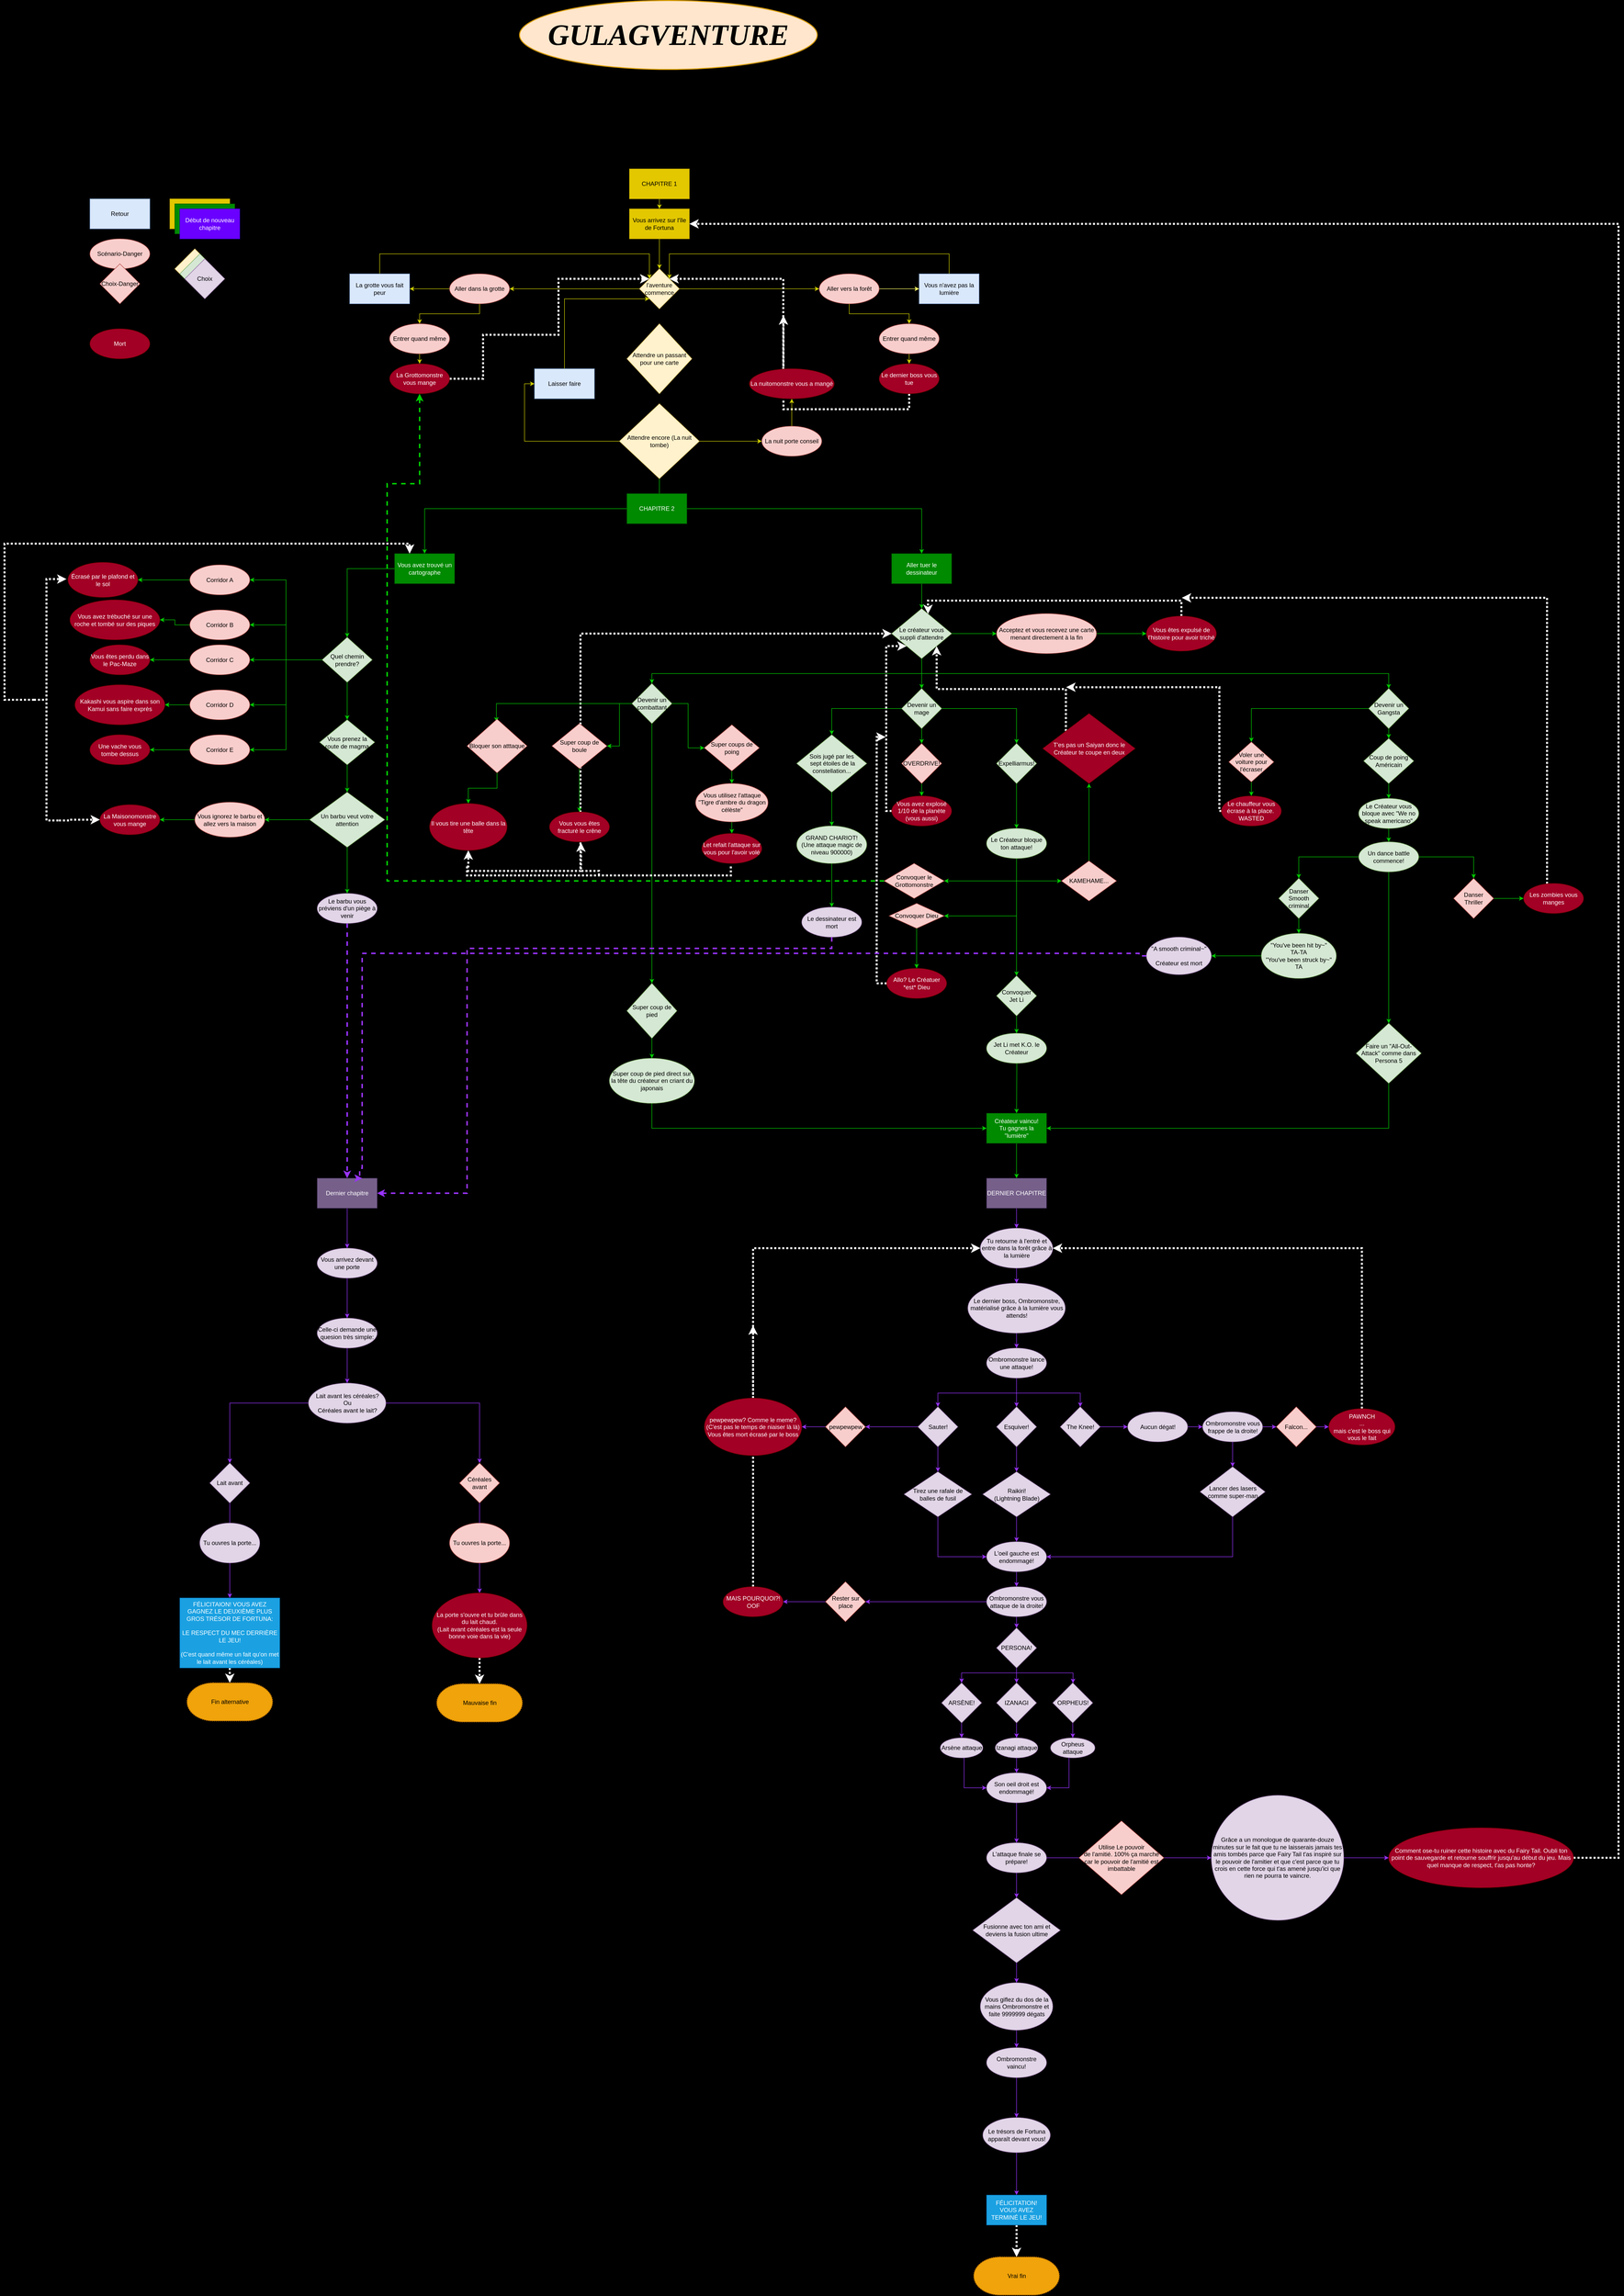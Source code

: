 <mxfile version="15.1.3" type="device"><diagram id="C5RBs43oDa-KdzZeNtuy" name="Page-1"><mxGraphModel dx="3151" dy="1960" grid="0" gridSize="10" guides="1" tooltips="1" connect="1" arrows="1" fold="1" page="1" pageScale="1" pageWidth="4000" pageHeight="5081" background="#000000" math="0" shadow="0"><root><mxCell id="WIyWlLk6GJQsqaUBKTNV-0"/><mxCell id="WIyWlLk6GJQsqaUBKTNV-1" parent="WIyWlLk6GJQsqaUBKTNV-0"/><mxCell id="Ep3KEB_4rRvcGyJ12L_Z-28" style="edgeStyle=orthogonalEdgeStyle;rounded=0;orthogonalLoop=1;jettySize=auto;html=1;entryX=0;entryY=0.5;entryDx=0;entryDy=0;dashed=1;dashPattern=1 1;strokeColor=#FFFFFF;strokeWidth=4;" edge="1" parent="WIyWlLk6GJQsqaUBKTNV-1" source="pfhaayeY4zOsdr20JiXj-181" target="pfhaayeY4zOsdr20JiXj-128"><mxGeometry relative="1" as="geometry"><Array as="points"><mxPoint x="1820" y="2577"/></Array></mxGeometry></mxCell><mxCell id="Ep3KEB_4rRvcGyJ12L_Z-26" style="edgeStyle=orthogonalEdgeStyle;rounded=0;orthogonalLoop=1;jettySize=auto;html=1;dashed=1;dashPattern=1 1;strokeColor=#FFFFFF;strokeWidth=4;" edge="1" parent="WIyWlLk6GJQsqaUBKTNV-1" source="pfhaayeY4zOsdr20JiXj-102"><mxGeometry relative="1" as="geometry"><mxPoint x="2446.336" y="1454.338" as="targetPoint"/><Array as="points"><mxPoint x="2753" y="1702"/><mxPoint x="2753" y="1454"/></Array></mxGeometry></mxCell><mxCell id="Ep3KEB_4rRvcGyJ12L_Z-21" style="edgeStyle=orthogonalEdgeStyle;rounded=0;orthogonalLoop=1;jettySize=auto;html=1;entryX=0;entryY=0.5;entryDx=0;entryDy=0;dashed=1;dashPattern=1 1;strokeColor=#FFFFFF;strokeWidth=4;" edge="1" parent="WIyWlLk6GJQsqaUBKTNV-1" source="Ep3KEB_4rRvcGyJ12L_Z-12" target="pfhaayeY4zOsdr20JiXj-17"><mxGeometry relative="1" as="geometry"><Array as="points"><mxPoint x="1474" y="1822"/><mxPoint x="1474" y="1347"/></Array></mxGeometry></mxCell><mxCell id="Ep3KEB_4rRvcGyJ12L_Z-2" style="edgeStyle=orthogonalEdgeStyle;rounded=0;orthogonalLoop=1;jettySize=auto;html=1;entryX=0;entryY=0;entryDx=0;entryDy=0;strokeColor=#FFFFFF;strokeWidth=4;dashed=1;dashPattern=1 1;" edge="1" parent="WIyWlLk6GJQsqaUBKTNV-1" source="53EKEmUkfc8XtBv4Ckx4-8" target="53EKEmUkfc8XtBv4Ckx4-2"><mxGeometry relative="1" as="geometry"><Array as="points"><mxPoint x="1279" y="837"/><mxPoint x="1279" y="749"/><mxPoint x="1430" y="749"/><mxPoint x="1430" y="637"/></Array></mxGeometry></mxCell><mxCell id="53EKEmUkfc8XtBv4Ckx4-3" value="" style="edgeStyle=orthogonalEdgeStyle;rounded=0;orthogonalLoop=1;jettySize=auto;html=1;strokeColor=#CCCC00;" parent="WIyWlLk6GJQsqaUBKTNV-1" source="53EKEmUkfc8XtBv4Ckx4-0" target="53EKEmUkfc8XtBv4Ckx4-2" edge="1"><mxGeometry relative="1" as="geometry"/></mxCell><mxCell id="pfhaayeY4zOsdr20JiXj-134" style="edgeStyle=orthogonalEdgeStyle;rounded=0;orthogonalLoop=1;jettySize=auto;html=1;strokeWidth=1;strokeColor=#CCCC00;" parent="WIyWlLk6GJQsqaUBKTNV-1" source="53EKEmUkfc8XtBv4Ckx4-0" target="pfhaayeY4zOsdr20JiXj-133" edge="1"><mxGeometry relative="1" as="geometry"/></mxCell><mxCell id="53EKEmUkfc8XtBv4Ckx4-0" value="CHAPITRE 1" style="rounded=0;whiteSpace=wrap;html=1;fillColor=#e3c800;strokeColor=#B09500;fontColor=#000000;" parent="WIyWlLk6GJQsqaUBKTNV-1" vertex="1"><mxGeometry x="1572" y="417" width="120" height="60" as="geometry"/></mxCell><mxCell id="53EKEmUkfc8XtBv4Ckx4-5" value="" style="edgeStyle=orthogonalEdgeStyle;rounded=0;orthogonalLoop=1;jettySize=auto;html=1;strokeColor=#CCCC00;" parent="WIyWlLk6GJQsqaUBKTNV-1" source="53EKEmUkfc8XtBv4Ckx4-2" target="53EKEmUkfc8XtBv4Ckx4-4" edge="1"><mxGeometry relative="1" as="geometry"/></mxCell><mxCell id="53EKEmUkfc8XtBv4Ckx4-20" value="" style="edgeStyle=orthogonalEdgeStyle;rounded=0;orthogonalLoop=1;jettySize=auto;html=1;strokeColor=#CCCC00;" parent="WIyWlLk6GJQsqaUBKTNV-1" source="53EKEmUkfc8XtBv4Ckx4-2" target="53EKEmUkfc8XtBv4Ckx4-19" edge="1"><mxGeometry relative="1" as="geometry"/></mxCell><mxCell id="53EKEmUkfc8XtBv4Ckx4-32" value="" style="edgeStyle=orthogonalEdgeStyle;rounded=0;orthogonalLoop=1;jettySize=auto;html=1;" parent="WIyWlLk6GJQsqaUBKTNV-1" source="53EKEmUkfc8XtBv4Ckx4-2" target="53EKEmUkfc8XtBv4Ckx4-31" edge="1"><mxGeometry relative="1" as="geometry"/></mxCell><mxCell id="53EKEmUkfc8XtBv4Ckx4-2" value="l'aventure commence" style="rhombus;whiteSpace=wrap;html=1;rounded=0;fillColor=#fff2cc;strokeColor=#d6b656;" parent="WIyWlLk6GJQsqaUBKTNV-1" vertex="1"><mxGeometry x="1592" y="617" width="80" height="80" as="geometry"/></mxCell><mxCell id="53EKEmUkfc8XtBv4Ckx4-7" value="" style="edgeStyle=orthogonalEdgeStyle;rounded=0;orthogonalLoop=1;jettySize=auto;html=1;strokeColor=#CCCC00;" parent="WIyWlLk6GJQsqaUBKTNV-1" source="53EKEmUkfc8XtBv4Ckx4-4" target="53EKEmUkfc8XtBv4Ckx4-6" edge="1"><mxGeometry relative="1" as="geometry"/></mxCell><mxCell id="53EKEmUkfc8XtBv4Ckx4-13" value="" style="edgeStyle=orthogonalEdgeStyle;rounded=0;orthogonalLoop=1;jettySize=auto;html=1;strokeColor=#CCCC00;" parent="WIyWlLk6GJQsqaUBKTNV-1" source="53EKEmUkfc8XtBv4Ckx4-4" target="53EKEmUkfc8XtBv4Ckx4-12" edge="1"><mxGeometry relative="1" as="geometry"/></mxCell><mxCell id="53EKEmUkfc8XtBv4Ckx4-4" value="Aller dans la grotte" style="ellipse;whiteSpace=wrap;html=1;rounded=0;fillColor=#f8cecc;strokeColor=#b85450;" parent="WIyWlLk6GJQsqaUBKTNV-1" vertex="1"><mxGeometry x="1212" y="627" width="120" height="60" as="geometry"/></mxCell><mxCell id="53EKEmUkfc8XtBv4Ckx4-9" value="" style="edgeStyle=orthogonalEdgeStyle;rounded=0;orthogonalLoop=1;jettySize=auto;html=1;strokeColor=#CCCC00;" parent="WIyWlLk6GJQsqaUBKTNV-1" source="53EKEmUkfc8XtBv4Ckx4-6" target="53EKEmUkfc8XtBv4Ckx4-8" edge="1"><mxGeometry relative="1" as="geometry"/></mxCell><mxCell id="53EKEmUkfc8XtBv4Ckx4-6" value="Entrer quand même" style="ellipse;whiteSpace=wrap;html=1;rounded=0;fillColor=#f8cecc;strokeColor=#b85450;" parent="WIyWlLk6GJQsqaUBKTNV-1" vertex="1"><mxGeometry x="1092" y="727" width="120" height="60" as="geometry"/></mxCell><mxCell id="53EKEmUkfc8XtBv4Ckx4-8" value="La Grottomonstre vous mange" style="ellipse;whiteSpace=wrap;html=1;rounded=0;fillColor=#a20025;strokeColor=#6F0000;fontColor=#ffffff;" parent="WIyWlLk6GJQsqaUBKTNV-1" vertex="1"><mxGeometry x="1092" y="807" width="120" height="60" as="geometry"/></mxCell><mxCell id="53EKEmUkfc8XtBv4Ckx4-14" style="edgeStyle=orthogonalEdgeStyle;rounded=0;orthogonalLoop=1;jettySize=auto;html=1;entryX=0;entryY=0;entryDx=0;entryDy=0;strokeColor=#CCCC00;" parent="WIyWlLk6GJQsqaUBKTNV-1" source="53EKEmUkfc8XtBv4Ckx4-12" target="53EKEmUkfc8XtBv4Ckx4-2" edge="1"><mxGeometry relative="1" as="geometry"><Array as="points"><mxPoint x="1072" y="587"/><mxPoint x="1612" y="587"/></Array></mxGeometry></mxCell><mxCell id="53EKEmUkfc8XtBv4Ckx4-12" value="La grotte vous fait peur" style="whiteSpace=wrap;html=1;rounded=0;fillColor=#dae8fc;strokeColor=#6c8ebf;" parent="WIyWlLk6GJQsqaUBKTNV-1" vertex="1"><mxGeometry x="1012" y="627" width="120" height="60" as="geometry"/></mxCell><mxCell id="53EKEmUkfc8XtBv4Ckx4-24" value="" style="edgeStyle=orthogonalEdgeStyle;rounded=0;orthogonalLoop=1;jettySize=auto;html=1;" parent="WIyWlLk6GJQsqaUBKTNV-1" source="53EKEmUkfc8XtBv4Ckx4-19" target="53EKEmUkfc8XtBv4Ckx4-23" edge="1"><mxGeometry relative="1" as="geometry"/></mxCell><mxCell id="53EKEmUkfc8XtBv4Ckx4-28" value="" style="edgeStyle=orthogonalEdgeStyle;rounded=0;orthogonalLoop=1;jettySize=auto;html=1;strokeColor=#CCCC00;" parent="WIyWlLk6GJQsqaUBKTNV-1" source="53EKEmUkfc8XtBv4Ckx4-19" target="53EKEmUkfc8XtBv4Ckx4-27" edge="1"><mxGeometry relative="1" as="geometry"/></mxCell><mxCell id="Ep3KEB_4rRvcGyJ12L_Z-0" style="edgeStyle=orthogonalEdgeStyle;rounded=0;orthogonalLoop=1;jettySize=auto;html=1;strokeColor=#FFFF66;" edge="1" parent="WIyWlLk6GJQsqaUBKTNV-1" source="53EKEmUkfc8XtBv4Ckx4-19" target="53EKEmUkfc8XtBv4Ckx4-23"><mxGeometry relative="1" as="geometry"/></mxCell><mxCell id="53EKEmUkfc8XtBv4Ckx4-19" value="Aller vers la forêt" style="ellipse;whiteSpace=wrap;html=1;rounded=0;strokeColor=#b85450;fillColor=#f8cecc;" parent="WIyWlLk6GJQsqaUBKTNV-1" vertex="1"><mxGeometry x="1952" y="627" width="120" height="60" as="geometry"/></mxCell><mxCell id="53EKEmUkfc8XtBv4Ckx4-26" style="edgeStyle=orthogonalEdgeStyle;rounded=0;orthogonalLoop=1;jettySize=auto;html=1;entryX=1;entryY=0;entryDx=0;entryDy=0;strokeColor=#CCCC00;" parent="WIyWlLk6GJQsqaUBKTNV-1" source="53EKEmUkfc8XtBv4Ckx4-23" target="53EKEmUkfc8XtBv4Ckx4-2" edge="1"><mxGeometry relative="1" as="geometry"><Array as="points"><mxPoint x="2212" y="587"/><mxPoint x="1652" y="587"/></Array></mxGeometry></mxCell><mxCell id="53EKEmUkfc8XtBv4Ckx4-23" value="Vous n'avez pas la lumière" style="whiteSpace=wrap;html=1;rounded=0;strokeColor=#6c8ebf;fillColor=#dae8fc;" parent="WIyWlLk6GJQsqaUBKTNV-1" vertex="1"><mxGeometry x="2152" y="627" width="120" height="60" as="geometry"/></mxCell><mxCell id="53EKEmUkfc8XtBv4Ckx4-30" value="" style="edgeStyle=orthogonalEdgeStyle;rounded=0;orthogonalLoop=1;jettySize=auto;html=1;strokeColor=#CCCC00;" parent="WIyWlLk6GJQsqaUBKTNV-1" source="53EKEmUkfc8XtBv4Ckx4-27" target="53EKEmUkfc8XtBv4Ckx4-29" edge="1"><mxGeometry relative="1" as="geometry"/></mxCell><mxCell id="53EKEmUkfc8XtBv4Ckx4-27" value="Entrer quand même" style="ellipse;whiteSpace=wrap;html=1;rounded=0;strokeColor=#b85450;fillColor=#f8cecc;" parent="WIyWlLk6GJQsqaUBKTNV-1" vertex="1"><mxGeometry x="2072" y="727" width="120" height="60" as="geometry"/></mxCell><mxCell id="Ep3KEB_4rRvcGyJ12L_Z-5" style="edgeStyle=orthogonalEdgeStyle;rounded=0;orthogonalLoop=1;jettySize=auto;html=1;strokeColor=#FFFFFF;strokeWidth=4;dashed=1;dashPattern=1 1;" edge="1" parent="WIyWlLk6GJQsqaUBKTNV-1" source="53EKEmUkfc8XtBv4Ckx4-29"><mxGeometry relative="1" as="geometry"><mxPoint x="1880.338" y="710.342" as="targetPoint"/><Array as="points"><mxPoint x="2132" y="898"/><mxPoint x="1880" y="898"/></Array></mxGeometry></mxCell><mxCell id="53EKEmUkfc8XtBv4Ckx4-29" value="Le dernier boss vous tue" style="ellipse;whiteSpace=wrap;html=1;rounded=0;strokeColor=#6F0000;fillColor=#a20025;fontColor=#ffffff;" parent="WIyWlLk6GJQsqaUBKTNV-1" vertex="1"><mxGeometry x="2072" y="807" width="120" height="60" as="geometry"/></mxCell><mxCell id="53EKEmUkfc8XtBv4Ckx4-35" value="" style="edgeStyle=orthogonalEdgeStyle;rounded=0;orthogonalLoop=1;jettySize=auto;html=1;" parent="WIyWlLk6GJQsqaUBKTNV-1" source="53EKEmUkfc8XtBv4Ckx4-31" target="53EKEmUkfc8XtBv4Ckx4-34" edge="1"><mxGeometry relative="1" as="geometry"/></mxCell><mxCell id="53EKEmUkfc8XtBv4Ckx4-31" value="Attendre un passant pour une carte" style="rhombus;whiteSpace=wrap;html=1;rounded=0;strokeColor=#d6b656;fillColor=#fff2cc;" parent="WIyWlLk6GJQsqaUBKTNV-1" vertex="1"><mxGeometry x="1567" y="727" width="130" height="140" as="geometry"/></mxCell><mxCell id="53EKEmUkfc8XtBv4Ckx4-39" style="edgeStyle=orthogonalEdgeStyle;rounded=0;orthogonalLoop=1;jettySize=auto;html=1;entryX=0;entryY=0.5;entryDx=0;entryDy=0;strokeColor=#CCCC00;" parent="WIyWlLk6GJQsqaUBKTNV-1" source="53EKEmUkfc8XtBv4Ckx4-34" target="53EKEmUkfc8XtBv4Ckx4-36" edge="1"><mxGeometry relative="1" as="geometry"/></mxCell><mxCell id="53EKEmUkfc8XtBv4Ckx4-43" value="" style="edgeStyle=orthogonalEdgeStyle;rounded=0;orthogonalLoop=1;jettySize=auto;html=1;strokeColor=#CCCC00;" parent="WIyWlLk6GJQsqaUBKTNV-1" source="53EKEmUkfc8XtBv4Ckx4-34" target="53EKEmUkfc8XtBv4Ckx4-42" edge="1"><mxGeometry relative="1" as="geometry"/></mxCell><mxCell id="53EKEmUkfc8XtBv4Ckx4-50" value="" style="edgeStyle=orthogonalEdgeStyle;rounded=0;orthogonalLoop=1;jettySize=auto;html=1;exitX=0.5;exitY=1;exitDx=0;exitDy=0;strokeColor=#00CC00;" parent="WIyWlLk6GJQsqaUBKTNV-1" source="53EKEmUkfc8XtBv4Ckx4-34" target="53EKEmUkfc8XtBv4Ckx4-49" edge="1"><mxGeometry relative="1" as="geometry"><mxPoint x="1512" y="1027" as="sourcePoint"/><Array as="points"><mxPoint x="1632" y="1097"/><mxPoint x="1162" y="1097"/></Array></mxGeometry></mxCell><mxCell id="pfhaayeY4zOsdr20JiXj-4" style="edgeStyle=orthogonalEdgeStyle;rounded=0;orthogonalLoop=1;jettySize=auto;html=1;entryX=0.5;entryY=0;entryDx=0;entryDy=0;strokeColor=#00CC00;" parent="WIyWlLk6GJQsqaUBKTNV-1" source="53EKEmUkfc8XtBv4Ckx4-34" target="53EKEmUkfc8XtBv4Ckx4-47" edge="1"><mxGeometry relative="1" as="geometry"><Array as="points"><mxPoint x="1632" y="1097"/><mxPoint x="2157" y="1097"/></Array></mxGeometry></mxCell><mxCell id="53EKEmUkfc8XtBv4Ckx4-34" value="Attendre encore (La nuit tombe)" style="rhombus;whiteSpace=wrap;html=1;rounded=0;strokeColor=#d6b656;fillColor=#fff2cc;" parent="WIyWlLk6GJQsqaUBKTNV-1" vertex="1"><mxGeometry x="1552" y="887" width="160" height="150" as="geometry"/></mxCell><mxCell id="53EKEmUkfc8XtBv4Ckx4-38" style="edgeStyle=orthogonalEdgeStyle;rounded=0;orthogonalLoop=1;jettySize=auto;html=1;entryX=0;entryY=1;entryDx=0;entryDy=0;strokeColor=#CCCC00;" parent="WIyWlLk6GJQsqaUBKTNV-1" source="53EKEmUkfc8XtBv4Ckx4-36" target="53EKEmUkfc8XtBv4Ckx4-2" edge="1"><mxGeometry relative="1" as="geometry"><Array as="points"><mxPoint x="1442" y="677"/></Array></mxGeometry></mxCell><mxCell id="53EKEmUkfc8XtBv4Ckx4-36" value="Laisser faire" style="whiteSpace=wrap;html=1;rounded=0;strokeColor=#6c8ebf;fillColor=#dae8fc;" parent="WIyWlLk6GJQsqaUBKTNV-1" vertex="1"><mxGeometry x="1382" y="817" width="120" height="60" as="geometry"/></mxCell><mxCell id="53EKEmUkfc8XtBv4Ckx4-45" value="" style="edgeStyle=orthogonalEdgeStyle;rounded=0;orthogonalLoop=1;jettySize=auto;html=1;strokeColor=#CCCC00;" parent="WIyWlLk6GJQsqaUBKTNV-1" source="53EKEmUkfc8XtBv4Ckx4-42" target="53EKEmUkfc8XtBv4Ckx4-44" edge="1"><mxGeometry relative="1" as="geometry"/></mxCell><mxCell id="53EKEmUkfc8XtBv4Ckx4-42" value="La nuit porte conseil" style="ellipse;whiteSpace=wrap;html=1;rounded=0;strokeColor=#b85450;fillColor=#f8cecc;" parent="WIyWlLk6GJQsqaUBKTNV-1" vertex="1"><mxGeometry x="1837" y="932" width="120" height="60" as="geometry"/></mxCell><mxCell id="Ep3KEB_4rRvcGyJ12L_Z-3" style="edgeStyle=orthogonalEdgeStyle;rounded=0;orthogonalLoop=1;jettySize=auto;html=1;strokeColor=#FFFFFF;strokeWidth=4;entryX=1;entryY=0;entryDx=0;entryDy=0;dashed=1;dashPattern=1 1;" edge="1" parent="WIyWlLk6GJQsqaUBKTNV-1" source="53EKEmUkfc8XtBv4Ckx4-44" target="53EKEmUkfc8XtBv4Ckx4-2"><mxGeometry relative="1" as="geometry"><mxPoint x="1721" y="630" as="targetPoint"/><Array as="points"><mxPoint x="1880" y="637"/></Array></mxGeometry></mxCell><mxCell id="53EKEmUkfc8XtBv4Ckx4-44" value="La nuitomonstre vous a mangé" style="ellipse;whiteSpace=wrap;html=1;rounded=0;strokeColor=#6F0000;fillColor=#a20025;fontColor=#ffffff;" parent="WIyWlLk6GJQsqaUBKTNV-1" vertex="1"><mxGeometry x="1812" y="817" width="170" height="60" as="geometry"/></mxCell><mxCell id="pfhaayeY4zOsdr20JiXj-99" style="edgeStyle=orthogonalEdgeStyle;rounded=0;orthogonalLoop=1;jettySize=auto;html=1;exitX=0.5;exitY=1;exitDx=0;exitDy=0;entryX=0.5;entryY=0;entryDx=0;entryDy=0;strokeColor=#00CC00;strokeWidth=1;" parent="WIyWlLk6GJQsqaUBKTNV-1" source="53EKEmUkfc8XtBv4Ckx4-47" target="pfhaayeY4zOsdr20JiXj-17" edge="1"><mxGeometry relative="1" as="geometry"/></mxCell><mxCell id="53EKEmUkfc8XtBv4Ckx4-47" value="Aller tuer le dessinateur" style="whiteSpace=wrap;html=1;rounded=0;strokeColor=#005700;fillColor=#008a00;fontColor=#ffffff;" parent="WIyWlLk6GJQsqaUBKTNV-1" vertex="1"><mxGeometry x="2097" y="1187" width="120" height="60" as="geometry"/></mxCell><mxCell id="53EKEmUkfc8XtBv4Ckx4-52" value="" style="edgeStyle=orthogonalEdgeStyle;rounded=0;orthogonalLoop=1;jettySize=auto;html=1;strokeColor=#00CC00;" parent="WIyWlLk6GJQsqaUBKTNV-1" source="53EKEmUkfc8XtBv4Ckx4-49" target="53EKEmUkfc8XtBv4Ckx4-51" edge="1"><mxGeometry relative="1" as="geometry"/></mxCell><mxCell id="53EKEmUkfc8XtBv4Ckx4-49" value="Vous avez trouvé un cartographe" style="whiteSpace=wrap;html=1;rounded=0;strokeColor=#005700;fillColor=#008a00;fontColor=#ffffff;" parent="WIyWlLk6GJQsqaUBKTNV-1" vertex="1"><mxGeometry x="1102" y="1187" width="120" height="60" as="geometry"/></mxCell><mxCell id="53EKEmUkfc8XtBv4Ckx4-79" value="" style="edgeStyle=orthogonalEdgeStyle;rounded=0;orthogonalLoop=1;jettySize=auto;html=1;strokeColor=#00CC00;" parent="WIyWlLk6GJQsqaUBKTNV-1" source="53EKEmUkfc8XtBv4Ckx4-51" target="53EKEmUkfc8XtBv4Ckx4-78" edge="1"><mxGeometry relative="1" as="geometry"/></mxCell><mxCell id="pfhaayeY4zOsdr20JiXj-31" style="edgeStyle=orthogonalEdgeStyle;rounded=0;orthogonalLoop=1;jettySize=auto;html=1;entryX=1;entryY=0.5;entryDx=0;entryDy=0;strokeColor=#00CC00;" parent="WIyWlLk6GJQsqaUBKTNV-1" source="53EKEmUkfc8XtBv4Ckx4-51" target="53EKEmUkfc8XtBv4Ckx4-53" edge="1"><mxGeometry relative="1" as="geometry"/></mxCell><mxCell id="pfhaayeY4zOsdr20JiXj-32" style="edgeStyle=orthogonalEdgeStyle;rounded=0;orthogonalLoop=1;jettySize=auto;html=1;entryX=1;entryY=0.5;entryDx=0;entryDy=0;strokeColor=#00CC00;" parent="WIyWlLk6GJQsqaUBKTNV-1" source="53EKEmUkfc8XtBv4Ckx4-51" target="53EKEmUkfc8XtBv4Ckx4-55" edge="1"><mxGeometry relative="1" as="geometry"/></mxCell><mxCell id="pfhaayeY4zOsdr20JiXj-33" style="edgeStyle=orthogonalEdgeStyle;rounded=0;orthogonalLoop=1;jettySize=auto;html=1;entryX=1;entryY=0.5;entryDx=0;entryDy=0;strokeColor=#00CC00;" parent="WIyWlLk6GJQsqaUBKTNV-1" source="53EKEmUkfc8XtBv4Ckx4-51" target="53EKEmUkfc8XtBv4Ckx4-61" edge="1"><mxGeometry relative="1" as="geometry"/></mxCell><mxCell id="pfhaayeY4zOsdr20JiXj-34" style="edgeStyle=orthogonalEdgeStyle;rounded=0;orthogonalLoop=1;jettySize=auto;html=1;entryX=1;entryY=0.5;entryDx=0;entryDy=0;strokeColor=#00CC00;" parent="WIyWlLk6GJQsqaUBKTNV-1" source="53EKEmUkfc8XtBv4Ckx4-51" target="53EKEmUkfc8XtBv4Ckx4-65" edge="1"><mxGeometry relative="1" as="geometry"/></mxCell><mxCell id="pfhaayeY4zOsdr20JiXj-35" style="edgeStyle=orthogonalEdgeStyle;rounded=0;orthogonalLoop=1;jettySize=auto;html=1;entryX=1;entryY=0.5;entryDx=0;entryDy=0;strokeColor=#00CC00;" parent="WIyWlLk6GJQsqaUBKTNV-1" source="53EKEmUkfc8XtBv4Ckx4-51" target="53EKEmUkfc8XtBv4Ckx4-74" edge="1"><mxGeometry relative="1" as="geometry"/></mxCell><mxCell id="53EKEmUkfc8XtBv4Ckx4-51" value="Quel chemin prendre?" style="rhombus;whiteSpace=wrap;html=1;rounded=0;strokeColor=#82b366;fillColor=#d5e8d4;" parent="WIyWlLk6GJQsqaUBKTNV-1" vertex="1"><mxGeometry x="957" y="1354.5" width="100" height="90" as="geometry"/></mxCell><mxCell id="53EKEmUkfc8XtBv4Ckx4-58" value="" style="edgeStyle=orthogonalEdgeStyle;rounded=0;orthogonalLoop=1;jettySize=auto;html=1;strokeColor=#00CC00;" parent="WIyWlLk6GJQsqaUBKTNV-1" source="53EKEmUkfc8XtBv4Ckx4-53" target="53EKEmUkfc8XtBv4Ckx4-57" edge="1"><mxGeometry relative="1" as="geometry"/></mxCell><mxCell id="53EKEmUkfc8XtBv4Ckx4-53" value="Corridor A" style="ellipse;whiteSpace=wrap;html=1;rounded=0;strokeColor=#b85450;fillColor=#f8cecc;" parent="WIyWlLk6GJQsqaUBKTNV-1" vertex="1"><mxGeometry x="692" y="1209.5" width="120" height="60" as="geometry"/></mxCell><mxCell id="53EKEmUkfc8XtBv4Ckx4-60" value="" style="edgeStyle=orthogonalEdgeStyle;rounded=0;orthogonalLoop=1;jettySize=auto;html=1;strokeColor=#00CC00;" parent="WIyWlLk6GJQsqaUBKTNV-1" source="53EKEmUkfc8XtBv4Ckx4-55" target="53EKEmUkfc8XtBv4Ckx4-59" edge="1"><mxGeometry relative="1" as="geometry"/></mxCell><mxCell id="53EKEmUkfc8XtBv4Ckx4-55" value="Corridor B" style="ellipse;whiteSpace=wrap;html=1;rounded=0;strokeColor=#b85450;fillColor=#f8cecc;" parent="WIyWlLk6GJQsqaUBKTNV-1" vertex="1"><mxGeometry x="692" y="1299.5" width="120" height="60" as="geometry"/></mxCell><mxCell id="53EKEmUkfc8XtBv4Ckx4-57" value="Écrasé par le plafond et le sol" style="ellipse;whiteSpace=wrap;html=1;rounded=0;strokeColor=#6F0000;fillColor=#a20025;fontColor=#ffffff;" parent="WIyWlLk6GJQsqaUBKTNV-1" vertex="1"><mxGeometry x="448" y="1204.5" width="140" height="70" as="geometry"/></mxCell><mxCell id="53EKEmUkfc8XtBv4Ckx4-59" value="Vous avez trébuché sur une roche et tombé sur des piques" style="ellipse;whiteSpace=wrap;html=1;rounded=0;strokeColor=#6F0000;fillColor=#a20025;fontColor=#ffffff;" parent="WIyWlLk6GJQsqaUBKTNV-1" vertex="1"><mxGeometry x="452" y="1279.5" width="180" height="80" as="geometry"/></mxCell><mxCell id="53EKEmUkfc8XtBv4Ckx4-64" value="" style="edgeStyle=orthogonalEdgeStyle;rounded=0;orthogonalLoop=1;jettySize=auto;html=1;strokeColor=#00CC00;" parent="WIyWlLk6GJQsqaUBKTNV-1" source="53EKEmUkfc8XtBv4Ckx4-61" target="53EKEmUkfc8XtBv4Ckx4-63" edge="1"><mxGeometry relative="1" as="geometry"/></mxCell><mxCell id="53EKEmUkfc8XtBv4Ckx4-61" value="Corridor C" style="ellipse;whiteSpace=wrap;html=1;rounded=0;strokeColor=#b85450;fillColor=#f8cecc;" parent="WIyWlLk6GJQsqaUBKTNV-1" vertex="1"><mxGeometry x="692" y="1369.5" width="120" height="60" as="geometry"/></mxCell><mxCell id="53EKEmUkfc8XtBv4Ckx4-63" value="Vous êtes perdu dans le Pac-Maze" style="ellipse;whiteSpace=wrap;html=1;rounded=0;strokeColor=#6F0000;fillColor=#a20025;fontColor=#ffffff;" parent="WIyWlLk6GJQsqaUBKTNV-1" vertex="1"><mxGeometry x="492" y="1369.5" width="120" height="60" as="geometry"/></mxCell><mxCell id="53EKEmUkfc8XtBv4Ckx4-71" value="" style="edgeStyle=orthogonalEdgeStyle;rounded=0;orthogonalLoop=1;jettySize=auto;html=1;strokeColor=#00CC00;" parent="WIyWlLk6GJQsqaUBKTNV-1" source="53EKEmUkfc8XtBv4Ckx4-65" target="53EKEmUkfc8XtBv4Ckx4-70" edge="1"><mxGeometry relative="1" as="geometry"/></mxCell><mxCell id="53EKEmUkfc8XtBv4Ckx4-65" value="Corridor D" style="ellipse;whiteSpace=wrap;html=1;rounded=0;strokeColor=#b85450;fillColor=#f8cecc;" parent="WIyWlLk6GJQsqaUBKTNV-1" vertex="1"><mxGeometry x="692" y="1459.5" width="120" height="60" as="geometry"/></mxCell><mxCell id="53EKEmUkfc8XtBv4Ckx4-70" value="Kakashi vous aspire dans son Kamui sans faire exprès" style="ellipse;whiteSpace=wrap;html=1;rounded=0;strokeColor=#6F0000;fillColor=#a20025;fontColor=#ffffff;" parent="WIyWlLk6GJQsqaUBKTNV-1" vertex="1"><mxGeometry x="462" y="1449.5" width="180" height="80" as="geometry"/></mxCell><mxCell id="53EKEmUkfc8XtBv4Ckx4-77" value="" style="edgeStyle=orthogonalEdgeStyle;rounded=0;orthogonalLoop=1;jettySize=auto;html=1;strokeColor=#00CC00;" parent="WIyWlLk6GJQsqaUBKTNV-1" source="53EKEmUkfc8XtBv4Ckx4-74" target="53EKEmUkfc8XtBv4Ckx4-76" edge="1"><mxGeometry relative="1" as="geometry"/></mxCell><mxCell id="53EKEmUkfc8XtBv4Ckx4-74" value="Corridor E" style="ellipse;whiteSpace=wrap;html=1;rounded=0;strokeColor=#b85450;fillColor=#f8cecc;" parent="WIyWlLk6GJQsqaUBKTNV-1" vertex="1"><mxGeometry x="692" y="1549.5" width="120" height="60" as="geometry"/></mxCell><mxCell id="53EKEmUkfc8XtBv4Ckx4-76" value="Une vache vous tombe dessus" style="ellipse;whiteSpace=wrap;html=1;rounded=0;strokeColor=#6F0000;fillColor=#a20025;fontColor=#ffffff;" parent="WIyWlLk6GJQsqaUBKTNV-1" vertex="1"><mxGeometry x="492" y="1549.5" width="120" height="60" as="geometry"/></mxCell><mxCell id="53EKEmUkfc8XtBv4Ckx4-81" value="" style="edgeStyle=orthogonalEdgeStyle;rounded=0;orthogonalLoop=1;jettySize=auto;html=1;entryX=0.5;entryY=0;entryDx=0;entryDy=0;strokeColor=#00CC00;" parent="WIyWlLk6GJQsqaUBKTNV-1" source="53EKEmUkfc8XtBv4Ckx4-78" target="pfhaayeY4zOsdr20JiXj-16" edge="1"><mxGeometry relative="1" as="geometry"><mxPoint x="1007" y="1689.5" as="targetPoint"/></mxGeometry></mxCell><mxCell id="53EKEmUkfc8XtBv4Ckx4-78" value="Vous prenez la route de magma" style="rhombus;whiteSpace=wrap;html=1;rounded=0;strokeColor=#82b366;fillColor=#d5e8d4;" parent="WIyWlLk6GJQsqaUBKTNV-1" vertex="1"><mxGeometry x="952" y="1519.5" width="110" height="90" as="geometry"/></mxCell><mxCell id="pfhaayeY4zOsdr20JiXj-3" value="" style="edgeStyle=orthogonalEdgeStyle;rounded=0;orthogonalLoop=1;jettySize=auto;html=1;exitX=0;exitY=0.5;exitDx=0;exitDy=0;strokeColor=#00CC00;" parent="WIyWlLk6GJQsqaUBKTNV-1" source="pfhaayeY4zOsdr20JiXj-0" target="pfhaayeY4zOsdr20JiXj-2" edge="1"><mxGeometry relative="1" as="geometry"><mxPoint x="682" y="1739.5" as="sourcePoint"/></mxGeometry></mxCell><mxCell id="pfhaayeY4zOsdr20JiXj-0" value="Vous ignorez le barbu et allez vers la maison" style="ellipse;whiteSpace=wrap;html=1;rounded=0;strokeColor=#b85450;fillColor=#f8cecc;" parent="WIyWlLk6GJQsqaUBKTNV-1" vertex="1"><mxGeometry x="702" y="1684.5" width="140" height="70" as="geometry"/></mxCell><mxCell id="pfhaayeY4zOsdr20JiXj-2" value="La Maisonomonstre vous mange" style="ellipse;whiteSpace=wrap;html=1;rounded=0;strokeColor=#6F0000;fillColor=#a20025;fontColor=#ffffff;" parent="WIyWlLk6GJQsqaUBKTNV-1" vertex="1"><mxGeometry x="512" y="1689.5" width="120" height="60" as="geometry"/></mxCell><mxCell id="pfhaayeY4zOsdr20JiXj-230" value="" style="edgeStyle=orthogonalEdgeStyle;rounded=0;orthogonalLoop=1;jettySize=auto;html=1;strokeColor=#9933FF;strokeWidth=1;" parent="WIyWlLk6GJQsqaUBKTNV-1" source="pfhaayeY4zOsdr20JiXj-5" target="pfhaayeY4zOsdr20JiXj-229" edge="1"><mxGeometry relative="1" as="geometry"/></mxCell><mxCell id="pfhaayeY4zOsdr20JiXj-5" value="Dernier chapitre" style="whiteSpace=wrap;html=1;rounded=0;strokeColor=#432D57;fillColor=#76608a;fontColor=#ffffff;" parent="WIyWlLk6GJQsqaUBKTNV-1" vertex="1"><mxGeometry x="947" y="2437" width="120" height="60" as="geometry"/></mxCell><mxCell id="pfhaayeY4zOsdr20JiXj-7" value="Retour" style="whiteSpace=wrap;html=1;rounded=0;fillColor=#dae8fc;strokeColor=#6c8ebf;" parent="WIyWlLk6GJQsqaUBKTNV-1" vertex="1"><mxGeometry x="492" y="477" width="120" height="60" as="geometry"/></mxCell><mxCell id="pfhaayeY4zOsdr20JiXj-8" value="Scénario-Danger" style="ellipse;whiteSpace=wrap;html=1;rounded=0;fillColor=#f8cecc;strokeColor=#b85450;" parent="WIyWlLk6GJQsqaUBKTNV-1" vertex="1"><mxGeometry x="492" y="557" width="120" height="60" as="geometry"/></mxCell><mxCell id="pfhaayeY4zOsdr20JiXj-9" value="Mort" style="ellipse;whiteSpace=wrap;html=1;rounded=0;fillColor=#a20025;strokeColor=#6F0000;fontColor=#ffffff;" parent="WIyWlLk6GJQsqaUBKTNV-1" vertex="1"><mxGeometry x="492" y="737" width="120" height="60" as="geometry"/></mxCell><mxCell id="pfhaayeY4zOsdr20JiXj-10" value="Retour" style="whiteSpace=wrap;html=1;rounded=0;fillColor=#e3c800;strokeColor=#B09500;fontColor=#000000;" parent="WIyWlLk6GJQsqaUBKTNV-1" vertex="1"><mxGeometry x="652" y="477" width="120" height="60" as="geometry"/></mxCell><mxCell id="pfhaayeY4zOsdr20JiXj-11" value="Retour" style="whiteSpace=wrap;html=1;rounded=0;fillColor=#008a00;strokeColor=#005700;fontColor=#ffffff;" parent="WIyWlLk6GJQsqaUBKTNV-1" vertex="1"><mxGeometry x="662" y="487" width="120" height="60" as="geometry"/></mxCell><mxCell id="pfhaayeY4zOsdr20JiXj-12" value="Début de nouveau chapitre" style="whiteSpace=wrap;html=1;rounded=0;fillColor=#6a00ff;strokeColor=#3700CC;fontColor=#ffffff;" parent="WIyWlLk6GJQsqaUBKTNV-1" vertex="1"><mxGeometry x="672" y="497" width="120" height="60" as="geometry"/></mxCell><mxCell id="pfhaayeY4zOsdr20JiXj-13" value="" style="rhombus;whiteSpace=wrap;html=1;rounded=0;fillColor=#fff2cc;strokeColor=#d6b656;" parent="WIyWlLk6GJQsqaUBKTNV-1" vertex="1"><mxGeometry x="662" y="577" width="80" height="80" as="geometry"/></mxCell><mxCell id="pfhaayeY4zOsdr20JiXj-14" value="" style="rhombus;whiteSpace=wrap;html=1;rounded=0;fillColor=#d5e8d4;strokeColor=#82b366;" parent="WIyWlLk6GJQsqaUBKTNV-1" vertex="1"><mxGeometry x="672" y="587" width="80" height="80" as="geometry"/></mxCell><mxCell id="pfhaayeY4zOsdr20JiXj-15" value="Choix" style="rhombus;whiteSpace=wrap;html=1;rounded=0;fillColor=#e1d5e7;strokeColor=#9673a6;" parent="WIyWlLk6GJQsqaUBKTNV-1" vertex="1"><mxGeometry x="682" y="597" width="80" height="80" as="geometry"/></mxCell><mxCell id="pfhaayeY4zOsdr20JiXj-44" style="edgeStyle=orthogonalEdgeStyle;rounded=0;orthogonalLoop=1;jettySize=auto;html=1;entryX=1;entryY=0.5;entryDx=0;entryDy=0;strokeColor=#00CC00;" parent="WIyWlLk6GJQsqaUBKTNV-1" source="pfhaayeY4zOsdr20JiXj-16" target="pfhaayeY4zOsdr20JiXj-0" edge="1"><mxGeometry relative="1" as="geometry"/></mxCell><mxCell id="pfhaayeY4zOsdr20JiXj-72" value="" style="edgeStyle=orthogonalEdgeStyle;rounded=0;orthogonalLoop=1;jettySize=auto;html=1;strokeWidth=1;strokeColor=#00CC00;" parent="WIyWlLk6GJQsqaUBKTNV-1" source="pfhaayeY4zOsdr20JiXj-16" target="pfhaayeY4zOsdr20JiXj-71" edge="1"><mxGeometry relative="1" as="geometry"/></mxCell><mxCell id="pfhaayeY4zOsdr20JiXj-16" value="Un barbu veut votre attention" style="rhombus;whiteSpace=wrap;html=1;fillColor=#d5e8d4;strokeColor=#82b366;" parent="WIyWlLk6GJQsqaUBKTNV-1" vertex="1"><mxGeometry x="932" y="1664.5" width="150" height="110" as="geometry"/></mxCell><mxCell id="pfhaayeY4zOsdr20JiXj-22" value="" style="edgeStyle=orthogonalEdgeStyle;rounded=0;orthogonalLoop=1;jettySize=auto;html=1;strokeColor=#00CC00;" parent="WIyWlLk6GJQsqaUBKTNV-1" source="pfhaayeY4zOsdr20JiXj-17" target="pfhaayeY4zOsdr20JiXj-21" edge="1"><mxGeometry relative="1" as="geometry"/></mxCell><mxCell id="pfhaayeY4zOsdr20JiXj-26" value="" style="edgeStyle=orthogonalEdgeStyle;rounded=0;orthogonalLoop=1;jettySize=auto;html=1;strokeColor=#00CC00;" parent="WIyWlLk6GJQsqaUBKTNV-1" source="pfhaayeY4zOsdr20JiXj-17" target="pfhaayeY4zOsdr20JiXj-25" edge="1"><mxGeometry relative="1" as="geometry"><Array as="points"><mxPoint x="2157" y="1427"/><mxPoint x="1617" y="1427"/></Array></mxGeometry></mxCell><mxCell id="pfhaayeY4zOsdr20JiXj-28" value="" style="edgeStyle=orthogonalEdgeStyle;rounded=0;orthogonalLoop=1;jettySize=auto;html=1;strokeColor=#00CC00;" parent="WIyWlLk6GJQsqaUBKTNV-1" source="pfhaayeY4zOsdr20JiXj-17" target="pfhaayeY4zOsdr20JiXj-27" edge="1"><mxGeometry relative="1" as="geometry"/></mxCell><mxCell id="pfhaayeY4zOsdr20JiXj-30" value="" style="edgeStyle=orthogonalEdgeStyle;rounded=0;orthogonalLoop=1;jettySize=auto;html=1;strokeColor=#00CC00;" parent="WIyWlLk6GJQsqaUBKTNV-1" source="pfhaayeY4zOsdr20JiXj-17" target="pfhaayeY4zOsdr20JiXj-29" edge="1"><mxGeometry relative="1" as="geometry"><Array as="points"><mxPoint x="2157" y="1427"/><mxPoint x="3092" y="1427"/></Array></mxGeometry></mxCell><mxCell id="pfhaayeY4zOsdr20JiXj-17" value="Le créateur vous suppli d'attendre" style="rhombus;whiteSpace=wrap;html=1;rounded=0;strokeColor=#82b366;fillColor=#d5e8d4;" parent="WIyWlLk6GJQsqaUBKTNV-1" vertex="1"><mxGeometry x="2097" y="1297" width="120" height="100" as="geometry"/></mxCell><mxCell id="pfhaayeY4zOsdr20JiXj-24" value="" style="edgeStyle=orthogonalEdgeStyle;rounded=0;orthogonalLoop=1;jettySize=auto;html=1;strokeColor=#00CC00;" parent="WIyWlLk6GJQsqaUBKTNV-1" source="pfhaayeY4zOsdr20JiXj-21" target="pfhaayeY4zOsdr20JiXj-23" edge="1"><mxGeometry relative="1" as="geometry"/></mxCell><mxCell id="pfhaayeY4zOsdr20JiXj-21" value="Acceptez et vous recevez une carte menant directement à la fin" style="ellipse;whiteSpace=wrap;html=1;rounded=0;strokeColor=#b85450;fillColor=#f8cecc;" parent="WIyWlLk6GJQsqaUBKTNV-1" vertex="1"><mxGeometry x="2307" y="1307" width="200" height="80" as="geometry"/></mxCell><mxCell id="Ep3KEB_4rRvcGyJ12L_Z-24" style="edgeStyle=orthogonalEdgeStyle;rounded=0;orthogonalLoop=1;jettySize=auto;html=1;entryX=0.606;entryY=0.107;entryDx=0;entryDy=0;entryPerimeter=0;dashed=1;dashPattern=1 1;strokeColor=#FFFFFF;strokeWidth=4;" edge="1" parent="WIyWlLk6GJQsqaUBKTNV-1" source="pfhaayeY4zOsdr20JiXj-23" target="pfhaayeY4zOsdr20JiXj-17"><mxGeometry relative="1" as="geometry"><Array as="points"><mxPoint x="2677" y="1281"/><mxPoint x="2170" y="1281"/></Array></mxGeometry></mxCell><mxCell id="pfhaayeY4zOsdr20JiXj-23" value="Vous êtes expulsé de l'histoire pour avoir triché" style="ellipse;whiteSpace=wrap;html=1;rounded=0;strokeColor=#6F0000;fillColor=#a20025;fontColor=#ffffff;" parent="WIyWlLk6GJQsqaUBKTNV-1" vertex="1"><mxGeometry x="2607" y="1312" width="140" height="70" as="geometry"/></mxCell><mxCell id="pfhaayeY4zOsdr20JiXj-38" value="" style="edgeStyle=orthogonalEdgeStyle;rounded=0;orthogonalLoop=1;jettySize=auto;html=1;strokeColor=#00CC00;" parent="WIyWlLk6GJQsqaUBKTNV-1" source="pfhaayeY4zOsdr20JiXj-25" target="pfhaayeY4zOsdr20JiXj-37" edge="1"><mxGeometry relative="1" as="geometry"/></mxCell><mxCell id="pfhaayeY4zOsdr20JiXj-40" value="" style="edgeStyle=orthogonalEdgeStyle;rounded=0;orthogonalLoop=1;jettySize=auto;html=1;strokeColor=#00CC00;" parent="WIyWlLk6GJQsqaUBKTNV-1" source="pfhaayeY4zOsdr20JiXj-25" target="pfhaayeY4zOsdr20JiXj-39" edge="1"><mxGeometry relative="1" as="geometry"/></mxCell><mxCell id="pfhaayeY4zOsdr20JiXj-42" value="" style="edgeStyle=orthogonalEdgeStyle;rounded=0;orthogonalLoop=1;jettySize=auto;html=1;entryX=0;entryY=0.5;entryDx=0;entryDy=0;strokeColor=#00CC00;" parent="WIyWlLk6GJQsqaUBKTNV-1" source="pfhaayeY4zOsdr20JiXj-25" target="pfhaayeY4zOsdr20JiXj-41" edge="1"><mxGeometry relative="1" as="geometry"/></mxCell><mxCell id="pfhaayeY4zOsdr20JiXj-47" value="" style="edgeStyle=orthogonalEdgeStyle;rounded=0;orthogonalLoop=1;jettySize=auto;html=1;strokeColor=#00CC00;entryX=0.489;entryY=0.047;entryDx=0;entryDy=0;entryPerimeter=0;" parent="WIyWlLk6GJQsqaUBKTNV-1" source="pfhaayeY4zOsdr20JiXj-25" target="pfhaayeY4zOsdr20JiXj-46" edge="1"><mxGeometry relative="1" as="geometry"><Array as="points"><mxPoint x="1306" y="1487"/></Array></mxGeometry></mxCell><mxCell id="pfhaayeY4zOsdr20JiXj-25" value="Devenir un combattant" style="rhombus;whiteSpace=wrap;html=1;rounded=0;strokeColor=#82b366;fillColor=#d5e8d4;" parent="WIyWlLk6GJQsqaUBKTNV-1" vertex="1"><mxGeometry x="1577" y="1447" width="80" height="80" as="geometry"/></mxCell><mxCell id="pfhaayeY4zOsdr20JiXj-59" value="" style="edgeStyle=orthogonalEdgeStyle;rounded=0;orthogonalLoop=1;jettySize=auto;html=1;strokeColor=#00CC00;" parent="WIyWlLk6GJQsqaUBKTNV-1" source="pfhaayeY4zOsdr20JiXj-27" target="pfhaayeY4zOsdr20JiXj-58" edge="1"><mxGeometry relative="1" as="geometry"><Array as="points"><mxPoint x="1977" y="1497"/></Array></mxGeometry></mxCell><mxCell id="pfhaayeY4zOsdr20JiXj-61" value="" style="edgeStyle=orthogonalEdgeStyle;rounded=0;orthogonalLoop=1;jettySize=auto;html=1;strokeColor=#00CC00;" parent="WIyWlLk6GJQsqaUBKTNV-1" source="pfhaayeY4zOsdr20JiXj-27" target="pfhaayeY4zOsdr20JiXj-60" edge="1"><mxGeometry relative="1" as="geometry"/></mxCell><mxCell id="pfhaayeY4zOsdr20JiXj-63" value="" style="edgeStyle=orthogonalEdgeStyle;rounded=0;orthogonalLoop=1;jettySize=auto;html=1;strokeColor=#00CC00;" parent="WIyWlLk6GJQsqaUBKTNV-1" source="pfhaayeY4zOsdr20JiXj-27" target="pfhaayeY4zOsdr20JiXj-62" edge="1"><mxGeometry relative="1" as="geometry"/></mxCell><mxCell id="pfhaayeY4zOsdr20JiXj-27" value="Devenir un mage" style="rhombus;whiteSpace=wrap;html=1;rounded=0;strokeColor=#82b366;fillColor=#d5e8d4;" parent="WIyWlLk6GJQsqaUBKTNV-1" vertex="1"><mxGeometry x="2117" y="1457" width="80" height="80" as="geometry"/></mxCell><mxCell id="pfhaayeY4zOsdr20JiXj-101" value="" style="edgeStyle=orthogonalEdgeStyle;rounded=0;orthogonalLoop=1;jettySize=auto;html=1;strokeColor=#00CC00;strokeWidth=1;" parent="WIyWlLk6GJQsqaUBKTNV-1" source="pfhaayeY4zOsdr20JiXj-29" target="pfhaayeY4zOsdr20JiXj-100" edge="1"><mxGeometry relative="1" as="geometry"/></mxCell><mxCell id="pfhaayeY4zOsdr20JiXj-105" value="" style="edgeStyle=orthogonalEdgeStyle;rounded=0;orthogonalLoop=1;jettySize=auto;html=1;strokeColor=#00CC00;strokeWidth=1;" parent="WIyWlLk6GJQsqaUBKTNV-1" source="pfhaayeY4zOsdr20JiXj-29" target="pfhaayeY4zOsdr20JiXj-104" edge="1"><mxGeometry relative="1" as="geometry"/></mxCell><mxCell id="pfhaayeY4zOsdr20JiXj-29" value="Devenir un Gangsta" style="rhombus;whiteSpace=wrap;html=1;rounded=0;strokeColor=#82b366;fillColor=#d5e8d4;" parent="WIyWlLk6GJQsqaUBKTNV-1" vertex="1"><mxGeometry x="3052" y="1457" width="80" height="80" as="geometry"/></mxCell><mxCell id="pfhaayeY4zOsdr20JiXj-51" value="" style="edgeStyle=orthogonalEdgeStyle;rounded=0;orthogonalLoop=1;jettySize=auto;html=1;strokeColor=#00CC00;" parent="WIyWlLk6GJQsqaUBKTNV-1" source="pfhaayeY4zOsdr20JiXj-37" target="pfhaayeY4zOsdr20JiXj-50" edge="1"><mxGeometry relative="1" as="geometry"/></mxCell><mxCell id="pfhaayeY4zOsdr20JiXj-37" value="Super coup de boule" style="rhombus;whiteSpace=wrap;html=1;rounded=0;strokeColor=#b85450;fillColor=#f8cecc;" parent="WIyWlLk6GJQsqaUBKTNV-1" vertex="1"><mxGeometry x="1417" y="1527" width="110" height="90" as="geometry"/></mxCell><mxCell id="pfhaayeY4zOsdr20JiXj-94" value="" style="edgeStyle=orthogonalEdgeStyle;rounded=0;orthogonalLoop=1;jettySize=auto;html=1;strokeColor=#00CC00;strokeWidth=1;" parent="WIyWlLk6GJQsqaUBKTNV-1" source="pfhaayeY4zOsdr20JiXj-39" target="pfhaayeY4zOsdr20JiXj-93" edge="1"><mxGeometry relative="1" as="geometry"/></mxCell><mxCell id="pfhaayeY4zOsdr20JiXj-39" value="Super coup de pied" style="rhombus;whiteSpace=wrap;html=1;rounded=0;strokeColor=#82b366;fillColor=#d5e8d4;" parent="WIyWlLk6GJQsqaUBKTNV-1" vertex="1"><mxGeometry x="1567" y="2047" width="100" height="110" as="geometry"/></mxCell><mxCell id="pfhaayeY4zOsdr20JiXj-55" value="" style="edgeStyle=orthogonalEdgeStyle;rounded=0;orthogonalLoop=1;jettySize=auto;html=1;strokeColor=#00CC00;" parent="WIyWlLk6GJQsqaUBKTNV-1" source="pfhaayeY4zOsdr20JiXj-41" target="pfhaayeY4zOsdr20JiXj-54" edge="1"><mxGeometry relative="1" as="geometry"/></mxCell><mxCell id="pfhaayeY4zOsdr20JiXj-41" value="Super coups de poing" style="rhombus;whiteSpace=wrap;html=1;rounded=0;strokeColor=#b85450;fillColor=#f8cecc;" parent="WIyWlLk6GJQsqaUBKTNV-1" vertex="1"><mxGeometry x="1722" y="1529.5" width="110" height="92.5" as="geometry"/></mxCell><mxCell id="pfhaayeY4zOsdr20JiXj-45" value="Choix-Danger" style="rhombus;whiteSpace=wrap;html=1;rounded=0;fillColor=#f8cecc;strokeColor=#b85450;" parent="WIyWlLk6GJQsqaUBKTNV-1" vertex="1"><mxGeometry x="512" y="607" width="80" height="80" as="geometry"/></mxCell><mxCell id="pfhaayeY4zOsdr20JiXj-49" value="" style="edgeStyle=orthogonalEdgeStyle;rounded=0;orthogonalLoop=1;jettySize=auto;html=1;strokeColor=#00CC00;" parent="WIyWlLk6GJQsqaUBKTNV-1" source="pfhaayeY4zOsdr20JiXj-46" target="pfhaayeY4zOsdr20JiXj-48" edge="1"><mxGeometry relative="1" as="geometry"/></mxCell><mxCell id="pfhaayeY4zOsdr20JiXj-46" value="Bloquer son atttaque" style="rhombus;whiteSpace=wrap;html=1;rounded=0;strokeColor=#b85450;fillColor=#f8cecc;" parent="WIyWlLk6GJQsqaUBKTNV-1" vertex="1"><mxGeometry x="1247" y="1518.25" width="120" height="107.5" as="geometry"/></mxCell><mxCell id="pfhaayeY4zOsdr20JiXj-48" value="Il vous tire une balle dans la tête" style="ellipse;whiteSpace=wrap;html=1;rounded=0;strokeColor=#6F0000;fillColor=#a20025;fontColor=#ffffff;" parent="WIyWlLk6GJQsqaUBKTNV-1" vertex="1"><mxGeometry x="1172" y="1687" width="155" height="93.75" as="geometry"/></mxCell><mxCell id="pfhaayeY4zOsdr20JiXj-50" value="Vous vous êtes fracturé le crêne" style="ellipse;whiteSpace=wrap;html=1;rounded=0;strokeColor=#6F0000;fillColor=#a20025;fontColor=#ffffff;" parent="WIyWlLk6GJQsqaUBKTNV-1" vertex="1"><mxGeometry x="1412" y="1703.88" width="120" height="60" as="geometry"/></mxCell><mxCell id="pfhaayeY4zOsdr20JiXj-57" value="" style="edgeStyle=orthogonalEdgeStyle;rounded=0;orthogonalLoop=1;jettySize=auto;html=1;strokeColor=#00CC00;" parent="WIyWlLk6GJQsqaUBKTNV-1" source="pfhaayeY4zOsdr20JiXj-54" target="pfhaayeY4zOsdr20JiXj-56" edge="1"><mxGeometry relative="1" as="geometry"/></mxCell><mxCell id="pfhaayeY4zOsdr20JiXj-54" value="Vous utilisez l'attaque &quot;Tigre d'ambre du dragon célèste&quot;" style="ellipse;whiteSpace=wrap;html=1;rounded=0;strokeColor=#b85450;fillColor=#f8cecc;" parent="WIyWlLk6GJQsqaUBKTNV-1" vertex="1"><mxGeometry x="1704.5" y="1647" width="145" height="76.88" as="geometry"/></mxCell><mxCell id="pfhaayeY4zOsdr20JiXj-56" value="Let refait l'attaque sur vous pour l'avoir volé" style="ellipse;whiteSpace=wrap;html=1;rounded=0;strokeColor=#6F0000;fillColor=#a20025;fontColor=#ffffff;" parent="WIyWlLk6GJQsqaUBKTNV-1" vertex="1"><mxGeometry x="1717" y="1747.0" width="120" height="60" as="geometry"/></mxCell><mxCell id="pfhaayeY4zOsdr20JiXj-66" value="" style="edgeStyle=orthogonalEdgeStyle;rounded=0;orthogonalLoop=1;jettySize=auto;html=1;strokeColor=#00CC00;" parent="WIyWlLk6GJQsqaUBKTNV-1" source="pfhaayeY4zOsdr20JiXj-58" target="pfhaayeY4zOsdr20JiXj-65" edge="1"><mxGeometry relative="1" as="geometry"/></mxCell><mxCell id="pfhaayeY4zOsdr20JiXj-58" value="Sois jugé par les&lt;br&gt;&amp;nbsp;sept étoiles de la &lt;br&gt;constellation..." style="rhombus;whiteSpace=wrap;html=1;rounded=0;strokeColor=#82b366;fillColor=#d5e8d4;" parent="WIyWlLk6GJQsqaUBKTNV-1" vertex="1"><mxGeometry x="1907" y="1549.5" width="140" height="115" as="geometry"/></mxCell><mxCell id="pfhaayeY4zOsdr20JiXj-76" value="" style="edgeStyle=orthogonalEdgeStyle;rounded=0;orthogonalLoop=1;jettySize=auto;html=1;strokeWidth=1;strokeColor=#00CC00;" parent="WIyWlLk6GJQsqaUBKTNV-1" source="pfhaayeY4zOsdr20JiXj-60" target="pfhaayeY4zOsdr20JiXj-75" edge="1"><mxGeometry relative="1" as="geometry"/></mxCell><mxCell id="pfhaayeY4zOsdr20JiXj-60" value="OVERDRIVE!" style="rhombus;whiteSpace=wrap;html=1;rounded=0;strokeColor=#b85450;fillColor=#f8cecc;" parent="WIyWlLk6GJQsqaUBKTNV-1" vertex="1"><mxGeometry x="2117" y="1567" width="80" height="80" as="geometry"/></mxCell><mxCell id="pfhaayeY4zOsdr20JiXj-74" value="" style="edgeStyle=orthogonalEdgeStyle;rounded=0;orthogonalLoop=1;jettySize=auto;html=1;strokeWidth=1;strokeColor=#00CC00;" parent="WIyWlLk6GJQsqaUBKTNV-1" source="pfhaayeY4zOsdr20JiXj-62" target="pfhaayeY4zOsdr20JiXj-73" edge="1"><mxGeometry relative="1" as="geometry"/></mxCell><mxCell id="pfhaayeY4zOsdr20JiXj-62" value="&lt;span&gt;Expelliarmus!&lt;/span&gt;" style="rhombus;whiteSpace=wrap;html=1;rounded=0;strokeColor=#82b366;fillColor=#d5e8d4;" parent="WIyWlLk6GJQsqaUBKTNV-1" vertex="1"><mxGeometry x="2307" y="1567" width="80" height="80" as="geometry"/></mxCell><mxCell id="pfhaayeY4zOsdr20JiXj-68" value="" style="edgeStyle=orthogonalEdgeStyle;rounded=0;orthogonalLoop=1;jettySize=auto;html=1;strokeColor=#00CC00;" parent="WIyWlLk6GJQsqaUBKTNV-1" source="pfhaayeY4zOsdr20JiXj-65" target="pfhaayeY4zOsdr20JiXj-67" edge="1"><mxGeometry relative="1" as="geometry"/></mxCell><mxCell id="pfhaayeY4zOsdr20JiXj-65" value="GRAND CHARIOT!&lt;br&gt;(Une attaque magic de niveau 900000)" style="ellipse;whiteSpace=wrap;html=1;rounded=0;strokeColor=#82b366;fillColor=#d5e8d4;" parent="WIyWlLk6GJQsqaUBKTNV-1" vertex="1"><mxGeometry x="1907" y="1732" width="140" height="75" as="geometry"/></mxCell><mxCell id="pfhaayeY4zOsdr20JiXj-69" style="edgeStyle=orthogonalEdgeStyle;rounded=0;orthogonalLoop=1;jettySize=auto;html=1;dashed=1;strokeWidth=3;entryX=1;entryY=0.5;entryDx=0;entryDy=0;strokeColor=#9933FF;" parent="WIyWlLk6GJQsqaUBKTNV-1" source="pfhaayeY4zOsdr20JiXj-67" target="pfhaayeY4zOsdr20JiXj-5" edge="1"><mxGeometry relative="1" as="geometry"><mxPoint x="1062" y="2457" as="targetPoint"/><Array as="points"><mxPoint x="1977" y="1977"/><mxPoint x="1247" y="1977"/><mxPoint x="1247" y="2467"/></Array></mxGeometry></mxCell><mxCell id="pfhaayeY4zOsdr20JiXj-67" value="Le dessinateur est mort" style="ellipse;whiteSpace=wrap;html=1;rounded=0;strokeColor=#9673a6;fillColor=#e1d5e7;" parent="WIyWlLk6GJQsqaUBKTNV-1" vertex="1"><mxGeometry x="1917" y="1894.5" width="120" height="60" as="geometry"/></mxCell><mxCell id="pfhaayeY4zOsdr20JiXj-86" style="edgeStyle=orthogonalEdgeStyle;rounded=0;orthogonalLoop=1;jettySize=auto;html=1;entryX=0.5;entryY=0;entryDx=0;entryDy=0;strokeWidth=3;strokeColor=#9933FF;dashed=1;" parent="WIyWlLk6GJQsqaUBKTNV-1" source="pfhaayeY4zOsdr20JiXj-71" target="pfhaayeY4zOsdr20JiXj-5" edge="1"><mxGeometry relative="1" as="geometry"/></mxCell><mxCell id="pfhaayeY4zOsdr20JiXj-71" value="Le barbu vous préviens d'un piège à venir" style="ellipse;whiteSpace=wrap;html=1;strokeColor=#9673a6;fillColor=#e1d5e7;" parent="WIyWlLk6GJQsqaUBKTNV-1" vertex="1"><mxGeometry x="947" y="1867" width="120" height="60" as="geometry"/></mxCell><mxCell id="pfhaayeY4zOsdr20JiXj-78" value="" style="edgeStyle=orthogonalEdgeStyle;rounded=0;orthogonalLoop=1;jettySize=auto;html=1;strokeWidth=1;strokeColor=#00CC00;" parent="WIyWlLk6GJQsqaUBKTNV-1" source="pfhaayeY4zOsdr20JiXj-73" target="pfhaayeY4zOsdr20JiXj-77" edge="1"><mxGeometry relative="1" as="geometry"><Array as="points"><mxPoint x="2347" y="1842"/></Array></mxGeometry></mxCell><mxCell id="pfhaayeY4zOsdr20JiXj-82" value="" style="edgeStyle=orthogonalEdgeStyle;rounded=0;orthogonalLoop=1;jettySize=auto;html=1;strokeWidth=1;strokeColor=#00CC00;" parent="WIyWlLk6GJQsqaUBKTNV-1" source="pfhaayeY4zOsdr20JiXj-73" target="pfhaayeY4zOsdr20JiXj-81" edge="1"><mxGeometry relative="1" as="geometry"><Array as="points"><mxPoint x="2347" y="1842"/></Array></mxGeometry></mxCell><mxCell id="pfhaayeY4zOsdr20JiXj-84" value="" style="edgeStyle=orthogonalEdgeStyle;rounded=0;orthogonalLoop=1;jettySize=auto;html=1;strokeWidth=1;strokeColor=#00CC00;" parent="WIyWlLk6GJQsqaUBKTNV-1" source="pfhaayeY4zOsdr20JiXj-73" target="pfhaayeY4zOsdr20JiXj-83" edge="1"><mxGeometry relative="1" as="geometry"><Array as="points"><mxPoint x="2347" y="1912"/></Array></mxGeometry></mxCell><mxCell id="pfhaayeY4zOsdr20JiXj-90" value="" style="edgeStyle=orthogonalEdgeStyle;rounded=0;orthogonalLoop=1;jettySize=auto;html=1;strokeColor=#00CC00;strokeWidth=1;" parent="WIyWlLk6GJQsqaUBKTNV-1" source="pfhaayeY4zOsdr20JiXj-73" target="pfhaayeY4zOsdr20JiXj-89" edge="1"><mxGeometry relative="1" as="geometry"/></mxCell><mxCell id="pfhaayeY4zOsdr20JiXj-73" value="Le Créateur bloque ton attaque!" style="ellipse;whiteSpace=wrap;html=1;rounded=0;strokeColor=#82b366;fillColor=#d5e8d4;" parent="WIyWlLk6GJQsqaUBKTNV-1" vertex="1"><mxGeometry x="2287" y="1737" width="120" height="60" as="geometry"/></mxCell><mxCell id="Ep3KEB_4rRvcGyJ12L_Z-22" style="edgeStyle=orthogonalEdgeStyle;rounded=0;orthogonalLoop=1;jettySize=auto;html=1;entryX=0;entryY=1;entryDx=0;entryDy=0;dashed=1;dashPattern=1 1;strokeColor=#FFFFFF;strokeWidth=4;" edge="1" parent="WIyWlLk6GJQsqaUBKTNV-1" source="pfhaayeY4zOsdr20JiXj-75" target="pfhaayeY4zOsdr20JiXj-17"><mxGeometry relative="1" as="geometry"><Array as="points"><mxPoint x="2086" y="1702"/><mxPoint x="2086" y="1372"/></Array></mxGeometry></mxCell><mxCell id="pfhaayeY4zOsdr20JiXj-75" value="Vous avez explosé 1/10 de la planète (vous aussi)" style="ellipse;whiteSpace=wrap;html=1;rounded=0;strokeColor=#6F0000;fillColor=#a20025;fontColor=#ffffff;" parent="WIyWlLk6GJQsqaUBKTNV-1" vertex="1"><mxGeometry x="2097" y="1672" width="120" height="60" as="geometry"/></mxCell><mxCell id="pfhaayeY4zOsdr20JiXj-80" value="" style="edgeStyle=orthogonalEdgeStyle;rounded=0;orthogonalLoop=1;jettySize=auto;html=1;strokeWidth=1;strokeColor=#00CC00;" parent="WIyWlLk6GJQsqaUBKTNV-1" source="pfhaayeY4zOsdr20JiXj-77" target="pfhaayeY4zOsdr20JiXj-79" edge="1"><mxGeometry relative="1" as="geometry"/></mxCell><mxCell id="pfhaayeY4zOsdr20JiXj-77" value="KAMEHAME..." style="rhombus;whiteSpace=wrap;html=1;rounded=0;strokeColor=#b85450;fillColor=#f8cecc;" parent="WIyWlLk6GJQsqaUBKTNV-1" vertex="1"><mxGeometry x="2437" y="1802" width="110" height="80" as="geometry"/></mxCell><mxCell id="Ep3KEB_4rRvcGyJ12L_Z-23" style="edgeStyle=orthogonalEdgeStyle;rounded=0;orthogonalLoop=1;jettySize=auto;html=1;exitX=0;exitY=0;exitDx=0;exitDy=0;entryX=1;entryY=1;entryDx=0;entryDy=0;dashed=1;dashPattern=1 1;strokeColor=#FFFFFF;strokeWidth=4;" edge="1" parent="WIyWlLk6GJQsqaUBKTNV-1" source="pfhaayeY4zOsdr20JiXj-79" target="pfhaayeY4zOsdr20JiXj-17"><mxGeometry relative="1" as="geometry"><Array as="points"><mxPoint x="2446" y="1458"/><mxPoint x="2187" y="1458"/></Array></mxGeometry></mxCell><mxCell id="pfhaayeY4zOsdr20JiXj-79" value="T'es pas un Saiyan donc le Créateur te coupe en deux" style="rhombus;whiteSpace=wrap;html=1;rounded=0;strokeColor=#6F0000;fillColor=#a20025;fontColor=#ffffff;" parent="WIyWlLk6GJQsqaUBKTNV-1" vertex="1"><mxGeometry x="2399.5" y="1507" width="185" height="140" as="geometry"/></mxCell><mxCell id="pfhaayeY4zOsdr20JiXj-85" style="edgeStyle=orthogonalEdgeStyle;rounded=0;orthogonalLoop=1;jettySize=auto;html=1;entryX=0.5;entryY=1;entryDx=0;entryDy=0;strokeWidth=3;dashed=1;fillColor=#008a00;strokeColor=#00CC00;" parent="WIyWlLk6GJQsqaUBKTNV-1" source="pfhaayeY4zOsdr20JiXj-81" target="53EKEmUkfc8XtBv4Ckx4-8" edge="1"><mxGeometry relative="1" as="geometry"><mxPoint x="1147" y="987" as="targetPoint"/><Array as="points"><mxPoint x="1087" y="1842"/><mxPoint x="1087" y="1047"/><mxPoint x="1152" y="1047"/></Array></mxGeometry></mxCell><mxCell id="pfhaayeY4zOsdr20JiXj-81" value="Convoquer le Grottomonstre" style="rhombus;whiteSpace=wrap;html=1;rounded=0;strokeColor=#b85450;fillColor=#f8cecc;" parent="WIyWlLk6GJQsqaUBKTNV-1" vertex="1"><mxGeometry x="2082" y="1807" width="120" height="70" as="geometry"/></mxCell><mxCell id="pfhaayeY4zOsdr20JiXj-88" value="" style="edgeStyle=orthogonalEdgeStyle;rounded=0;orthogonalLoop=1;jettySize=auto;html=1;strokeWidth=1;strokeColor=#00CC00;" parent="WIyWlLk6GJQsqaUBKTNV-1" source="pfhaayeY4zOsdr20JiXj-83" target="pfhaayeY4zOsdr20JiXj-87" edge="1"><mxGeometry relative="1" as="geometry"/></mxCell><mxCell id="pfhaayeY4zOsdr20JiXj-83" value="Convoquer Dieu" style="rhombus;whiteSpace=wrap;html=1;rounded=0;strokeColor=#b85450;fillColor=#f8cecc;" parent="WIyWlLk6GJQsqaUBKTNV-1" vertex="1"><mxGeometry x="2092" y="1887" width="110" height="50" as="geometry"/></mxCell><mxCell id="Ep3KEB_4rRvcGyJ12L_Z-25" style="edgeStyle=orthogonalEdgeStyle;rounded=0;orthogonalLoop=1;jettySize=auto;html=1;dashed=1;dashPattern=1 1;strokeColor=#FFFFFF;strokeWidth=4;" edge="1" parent="WIyWlLk6GJQsqaUBKTNV-1" source="pfhaayeY4zOsdr20JiXj-87"><mxGeometry relative="1" as="geometry"><mxPoint x="2085" y="1554" as="targetPoint"/><Array as="points"><mxPoint x="2067" y="2047"/><mxPoint x="2067" y="1554"/><mxPoint x="2085" y="1554"/></Array></mxGeometry></mxCell><mxCell id="pfhaayeY4zOsdr20JiXj-87" value="Allo? Le Créatuer *est* Dieu" style="ellipse;whiteSpace=wrap;html=1;rounded=0;strokeColor=#6F0000;fillColor=#a20025;fontColor=#ffffff;" parent="WIyWlLk6GJQsqaUBKTNV-1" vertex="1"><mxGeometry x="2087" y="2017" width="120" height="60" as="geometry"/></mxCell><mxCell id="pfhaayeY4zOsdr20JiXj-92" value="" style="edgeStyle=orthogonalEdgeStyle;rounded=0;orthogonalLoop=1;jettySize=auto;html=1;strokeColor=#00CC00;strokeWidth=1;" parent="WIyWlLk6GJQsqaUBKTNV-1" source="pfhaayeY4zOsdr20JiXj-89" target="pfhaayeY4zOsdr20JiXj-91" edge="1"><mxGeometry relative="1" as="geometry"/></mxCell><mxCell id="pfhaayeY4zOsdr20JiXj-89" value="Convoquer Jet Li" style="rhombus;whiteSpace=wrap;html=1;rounded=0;strokeColor=#82b366;fillColor=#d5e8d4;" parent="WIyWlLk6GJQsqaUBKTNV-1" vertex="1"><mxGeometry x="2307" y="2032" width="80" height="80" as="geometry"/></mxCell><mxCell id="pfhaayeY4zOsdr20JiXj-97" style="edgeStyle=orthogonalEdgeStyle;rounded=0;orthogonalLoop=1;jettySize=auto;html=1;entryX=0.5;entryY=0;entryDx=0;entryDy=0;strokeColor=#00CC00;strokeWidth=1;" parent="WIyWlLk6GJQsqaUBKTNV-1" target="pfhaayeY4zOsdr20JiXj-95" edge="1"><mxGeometry relative="1" as="geometry"><mxPoint x="2347" y="2117" as="sourcePoint"/></mxGeometry></mxCell><mxCell id="pfhaayeY4zOsdr20JiXj-91" value="Jet Li met K.O. le Créateur" style="ellipse;whiteSpace=wrap;html=1;rounded=0;strokeColor=#82b366;fillColor=#d5e8d4;" parent="WIyWlLk6GJQsqaUBKTNV-1" vertex="1"><mxGeometry x="2287" y="2147" width="120" height="60" as="geometry"/></mxCell><mxCell id="pfhaayeY4zOsdr20JiXj-96" value="" style="edgeStyle=orthogonalEdgeStyle;rounded=0;orthogonalLoop=1;jettySize=auto;html=1;strokeColor=#00CC00;strokeWidth=1;exitX=0.5;exitY=1;exitDx=0;exitDy=0;" parent="WIyWlLk6GJQsqaUBKTNV-1" source="pfhaayeY4zOsdr20JiXj-39" target="pfhaayeY4zOsdr20JiXj-95" edge="1"><mxGeometry relative="1" as="geometry"><mxPoint x="1617" y="2087" as="sourcePoint"/><Array as="points"><mxPoint x="1617" y="2337"/></Array></mxGeometry></mxCell><mxCell id="pfhaayeY4zOsdr20JiXj-93" value="Super coup de pied direct sur la tête du créateur en criant du japonais" style="ellipse;whiteSpace=wrap;html=1;rounded=0;strokeColor=#82b366;fillColor=#d5e8d4;" parent="WIyWlLk6GJQsqaUBKTNV-1" vertex="1"><mxGeometry x="1532" y="2197" width="170" height="90" as="geometry"/></mxCell><mxCell id="pfhaayeY4zOsdr20JiXj-129" value="" style="edgeStyle=orthogonalEdgeStyle;rounded=0;orthogonalLoop=1;jettySize=auto;html=1;strokeWidth=1;strokeColor=#9933FF;startArrow=none;" parent="WIyWlLk6GJQsqaUBKTNV-1" source="pfhaayeY4zOsdr20JiXj-135" target="pfhaayeY4zOsdr20JiXj-128" edge="1"><mxGeometry relative="1" as="geometry"><mxPoint x="2347" y="2467" as="sourcePoint"/></mxGeometry></mxCell><mxCell id="pfhaayeY4zOsdr20JiXj-137" style="edgeStyle=orthogonalEdgeStyle;rounded=0;orthogonalLoop=1;jettySize=auto;html=1;entryX=0.5;entryY=0;entryDx=0;entryDy=0;strokeWidth=1;strokeColor=#00CC00;" parent="WIyWlLk6GJQsqaUBKTNV-1" source="pfhaayeY4zOsdr20JiXj-95" target="pfhaayeY4zOsdr20JiXj-135" edge="1"><mxGeometry relative="1" as="geometry"/></mxCell><mxCell id="pfhaayeY4zOsdr20JiXj-95" value="Créateur vaincu!&lt;br&gt;Tu gagnes la &quot;lumière&quot;" style="whiteSpace=wrap;html=1;rounded=0;strokeColor=#005700;fillColor=#008a00;fontColor=#ffffff;" parent="WIyWlLk6GJQsqaUBKTNV-1" vertex="1"><mxGeometry x="2287" y="2307" width="120" height="60" as="geometry"/></mxCell><mxCell id="pfhaayeY4zOsdr20JiXj-103" value="" style="edgeStyle=orthogonalEdgeStyle;rounded=0;orthogonalLoop=1;jettySize=auto;html=1;strokeColor=#00CC00;strokeWidth=1;" parent="WIyWlLk6GJQsqaUBKTNV-1" source="pfhaayeY4zOsdr20JiXj-100" target="pfhaayeY4zOsdr20JiXj-102" edge="1"><mxGeometry relative="1" as="geometry"/></mxCell><mxCell id="pfhaayeY4zOsdr20JiXj-100" value="Voler une voiture pour l'écraser" style="rhombus;whiteSpace=wrap;html=1;rounded=0;strokeColor=#b85450;fillColor=#f8cecc;" parent="WIyWlLk6GJQsqaUBKTNV-1" vertex="1"><mxGeometry x="2772" y="1563.88" width="90" height="80" as="geometry"/></mxCell><mxCell id="pfhaayeY4zOsdr20JiXj-102" value="Le chauffeur vous écrase à la place.&amp;nbsp;&lt;br&gt;WASTED" style="ellipse;whiteSpace=wrap;html=1;rounded=0;strokeColor=#6F0000;fillColor=#a20025;fontColor=#ffffff;" parent="WIyWlLk6GJQsqaUBKTNV-1" vertex="1"><mxGeometry x="2757" y="1672" width="120" height="60" as="geometry"/></mxCell><mxCell id="pfhaayeY4zOsdr20JiXj-107" value="" style="edgeStyle=orthogonalEdgeStyle;rounded=0;orthogonalLoop=1;jettySize=auto;html=1;strokeColor=#00CC00;strokeWidth=1;" parent="WIyWlLk6GJQsqaUBKTNV-1" source="pfhaayeY4zOsdr20JiXj-104" target="pfhaayeY4zOsdr20JiXj-106" edge="1"><mxGeometry relative="1" as="geometry"/></mxCell><mxCell id="pfhaayeY4zOsdr20JiXj-104" value="Coup de poing Américain" style="rhombus;whiteSpace=wrap;html=1;rounded=0;strokeColor=#82b366;fillColor=#d5e8d4;" parent="WIyWlLk6GJQsqaUBKTNV-1" vertex="1"><mxGeometry x="3042" y="1557" width="100" height="90" as="geometry"/></mxCell><mxCell id="pfhaayeY4zOsdr20JiXj-110" value="" style="edgeStyle=orthogonalEdgeStyle;rounded=0;orthogonalLoop=1;jettySize=auto;html=1;strokeColor=#00CC00;strokeWidth=1;" parent="WIyWlLk6GJQsqaUBKTNV-1" source="pfhaayeY4zOsdr20JiXj-106" target="pfhaayeY4zOsdr20JiXj-109" edge="1"><mxGeometry relative="1" as="geometry"/></mxCell><mxCell id="pfhaayeY4zOsdr20JiXj-106" value="Le Créateur vous bloque avec &quot;We no speak americano&quot;" style="ellipse;whiteSpace=wrap;html=1;rounded=0;strokeColor=#82b366;fillColor=#d5e8d4;" parent="WIyWlLk6GJQsqaUBKTNV-1" vertex="1"><mxGeometry x="3032" y="1677" width="120" height="60" as="geometry"/></mxCell><mxCell id="pfhaayeY4zOsdr20JiXj-112" value="" style="edgeStyle=orthogonalEdgeStyle;rounded=0;orthogonalLoop=1;jettySize=auto;html=1;strokeColor=#00CC00;strokeWidth=1;" parent="WIyWlLk6GJQsqaUBKTNV-1" source="pfhaayeY4zOsdr20JiXj-109" target="pfhaayeY4zOsdr20JiXj-111" edge="1"><mxGeometry relative="1" as="geometry"/></mxCell><mxCell id="pfhaayeY4zOsdr20JiXj-114" value="" style="edgeStyle=orthogonalEdgeStyle;rounded=0;orthogonalLoop=1;jettySize=auto;html=1;strokeColor=#00CC00;strokeWidth=1;" parent="WIyWlLk6GJQsqaUBKTNV-1" source="pfhaayeY4zOsdr20JiXj-109" target="pfhaayeY4zOsdr20JiXj-113" edge="1"><mxGeometry relative="1" as="geometry"/></mxCell><mxCell id="pfhaayeY4zOsdr20JiXj-123" value="" style="edgeStyle=orthogonalEdgeStyle;rounded=0;orthogonalLoop=1;jettySize=auto;html=1;strokeWidth=1;strokeColor=#00CC00;" parent="WIyWlLk6GJQsqaUBKTNV-1" source="pfhaayeY4zOsdr20JiXj-109" target="pfhaayeY4zOsdr20JiXj-122" edge="1"><mxGeometry relative="1" as="geometry"/></mxCell><mxCell id="pfhaayeY4zOsdr20JiXj-109" value="Un dance battle commence!" style="ellipse;whiteSpace=wrap;html=1;rounded=0;strokeColor=#82b366;fillColor=#d5e8d4;" parent="WIyWlLk6GJQsqaUBKTNV-1" vertex="1"><mxGeometry x="3032" y="1763.88" width="120" height="60" as="geometry"/></mxCell><mxCell id="pfhaayeY4zOsdr20JiXj-116" value="" style="edgeStyle=orthogonalEdgeStyle;rounded=0;orthogonalLoop=1;jettySize=auto;html=1;strokeColor=#00CC00;strokeWidth=1;" parent="WIyWlLk6GJQsqaUBKTNV-1" source="pfhaayeY4zOsdr20JiXj-111" target="pfhaayeY4zOsdr20JiXj-115" edge="1"><mxGeometry relative="1" as="geometry"/></mxCell><mxCell id="pfhaayeY4zOsdr20JiXj-111" value="Danser Smooth criminal" style="rhombus;whiteSpace=wrap;html=1;rounded=0;strokeColor=#82b366;fillColor=#d5e8d4;" parent="WIyWlLk6GJQsqaUBKTNV-1" vertex="1"><mxGeometry x="2872" y="1837" width="80" height="80" as="geometry"/></mxCell><mxCell id="pfhaayeY4zOsdr20JiXj-127" value="" style="edgeStyle=orthogonalEdgeStyle;rounded=0;orthogonalLoop=1;jettySize=auto;html=1;strokeColor=#00CC00;strokeWidth=1;" parent="WIyWlLk6GJQsqaUBKTNV-1" source="pfhaayeY4zOsdr20JiXj-113" target="pfhaayeY4zOsdr20JiXj-126" edge="1"><mxGeometry relative="1" as="geometry"/></mxCell><mxCell id="pfhaayeY4zOsdr20JiXj-113" value="Danser Thriller" style="rhombus;whiteSpace=wrap;html=1;rounded=0;strokeColor=#b85450;fillColor=#f8cecc;" parent="WIyWlLk6GJQsqaUBKTNV-1" vertex="1"><mxGeometry x="3222" y="1837" width="80" height="80" as="geometry"/></mxCell><mxCell id="pfhaayeY4zOsdr20JiXj-120" value="" style="edgeStyle=orthogonalEdgeStyle;rounded=0;orthogonalLoop=1;jettySize=auto;html=1;strokeColor=#00CC00;strokeWidth=1;" parent="WIyWlLk6GJQsqaUBKTNV-1" source="pfhaayeY4zOsdr20JiXj-115" target="pfhaayeY4zOsdr20JiXj-119" edge="1"><mxGeometry relative="1" as="geometry"/></mxCell><mxCell id="pfhaayeY4zOsdr20JiXj-115" value="&quot;You've been hit by~&quot;&lt;br&gt;TA-TA&lt;br&gt;&quot;You've been struck by~&quot;&lt;br&gt;TA&lt;br&gt;" style="ellipse;whiteSpace=wrap;html=1;rounded=0;strokeColor=#82b366;fillColor=#d5e8d4;" parent="WIyWlLk6GJQsqaUBKTNV-1" vertex="1"><mxGeometry x="2837" y="1947" width="150" height="90" as="geometry"/></mxCell><mxCell id="pfhaayeY4zOsdr20JiXj-121" style="edgeStyle=orthogonalEdgeStyle;rounded=0;orthogonalLoop=1;jettySize=auto;html=1;entryX=0.75;entryY=0;entryDx=0;entryDy=0;strokeWidth=3;strokeColor=#9933FF;dashed=1;exitX=0;exitY=0.5;exitDx=0;exitDy=0;" parent="WIyWlLk6GJQsqaUBKTNV-1" source="pfhaayeY4zOsdr20JiXj-119" target="pfhaayeY4zOsdr20JiXj-5" edge="1"><mxGeometry relative="1" as="geometry"><Array as="points"><mxPoint x="2592" y="1992"/><mxPoint x="2592" y="1987"/><mxPoint x="1037" y="1987"/><mxPoint x="1037" y="2417"/><mxPoint x="1032" y="2417"/><mxPoint x="1032" y="2437"/></Array></mxGeometry></mxCell><mxCell id="pfhaayeY4zOsdr20JiXj-119" value="&quot;A smooth criminal~&quot;&lt;br&gt;&lt;br&gt;Créateur est mort" style="ellipse;whiteSpace=wrap;html=1;rounded=0;strokeColor=#9673a6;fillColor=#e1d5e7;" parent="WIyWlLk6GJQsqaUBKTNV-1" vertex="1"><mxGeometry x="2607" y="1954.5" width="130" height="75" as="geometry"/></mxCell><mxCell id="pfhaayeY4zOsdr20JiXj-125" style="edgeStyle=orthogonalEdgeStyle;rounded=0;orthogonalLoop=1;jettySize=auto;html=1;entryX=1;entryY=0.5;entryDx=0;entryDy=0;strokeColor=#00CC00;strokeWidth=1;" parent="WIyWlLk6GJQsqaUBKTNV-1" source="pfhaayeY4zOsdr20JiXj-122" target="pfhaayeY4zOsdr20JiXj-95" edge="1"><mxGeometry relative="1" as="geometry"><Array as="points"><mxPoint x="3092" y="2337"/></Array></mxGeometry></mxCell><mxCell id="pfhaayeY4zOsdr20JiXj-122" value="Faire un &quot;All-Out-Attack&quot; comme dans Persona 5" style="rhombus;whiteSpace=wrap;html=1;rounded=0;strokeColor=#82b366;fillColor=#d5e8d4;" parent="WIyWlLk6GJQsqaUBKTNV-1" vertex="1"><mxGeometry x="3027" y="2127" width="130" height="120" as="geometry"/></mxCell><mxCell id="Ep3KEB_4rRvcGyJ12L_Z-27" style="edgeStyle=orthogonalEdgeStyle;rounded=0;orthogonalLoop=1;jettySize=auto;html=1;dashed=1;dashPattern=1 1;strokeColor=#FFFFFF;strokeWidth=4;" edge="1" parent="WIyWlLk6GJQsqaUBKTNV-1" source="pfhaayeY4zOsdr20JiXj-126"><mxGeometry relative="1" as="geometry"><mxPoint x="2677.84" y="1275.429" as="targetPoint"/><Array as="points"><mxPoint x="3409" y="1276"/></Array></mxGeometry></mxCell><mxCell id="pfhaayeY4zOsdr20JiXj-126" value="Les zombies vous manges" style="ellipse;whiteSpace=wrap;html=1;rounded=0;strokeColor=#6F0000;fillColor=#a20025;fontColor=#ffffff;" parent="WIyWlLk6GJQsqaUBKTNV-1" vertex="1"><mxGeometry x="3362" y="1847" width="120" height="60" as="geometry"/></mxCell><mxCell id="pfhaayeY4zOsdr20JiXj-131" value="" style="edgeStyle=orthogonalEdgeStyle;rounded=0;orthogonalLoop=1;jettySize=auto;html=1;strokeColor=#9933FF;strokeWidth=1;" parent="WIyWlLk6GJQsqaUBKTNV-1" source="pfhaayeY4zOsdr20JiXj-128" target="pfhaayeY4zOsdr20JiXj-130" edge="1"><mxGeometry relative="1" as="geometry"/></mxCell><mxCell id="pfhaayeY4zOsdr20JiXj-128" value="Tu retourne à l'entré et entre dans la forêt grâce à la lumière" style="ellipse;whiteSpace=wrap;html=1;rounded=0;strokeColor=#9673a6;fillColor=#e1d5e7;" parent="WIyWlLk6GJQsqaUBKTNV-1" vertex="1"><mxGeometry x="2274.5" y="2537" width="145" height="80" as="geometry"/></mxCell><mxCell id="pfhaayeY4zOsdr20JiXj-141" value="" style="edgeStyle=orthogonalEdgeStyle;rounded=0;orthogonalLoop=1;jettySize=auto;html=1;strokeColor=#9933FF;strokeWidth=1;" parent="WIyWlLk6GJQsqaUBKTNV-1" source="pfhaayeY4zOsdr20JiXj-130" target="pfhaayeY4zOsdr20JiXj-140" edge="1"><mxGeometry relative="1" as="geometry"/></mxCell><mxCell id="pfhaayeY4zOsdr20JiXj-130" value="Le dernier boss, Ombromonstre, matérialisé grâce à la lumière vous attends!" style="ellipse;whiteSpace=wrap;html=1;rounded=0;strokeColor=#9673a6;fillColor=#e1d5e7;" parent="WIyWlLk6GJQsqaUBKTNV-1" vertex="1"><mxGeometry x="2249.5" y="2647" width="195" height="100" as="geometry"/></mxCell><mxCell id="pfhaayeY4zOsdr20JiXj-132" value="CHAPITRE 2" style="whiteSpace=wrap;html=1;rounded=0;strokeColor=#005700;fillColor=#008a00;fontColor=#ffffff;" parent="WIyWlLk6GJQsqaUBKTNV-1" vertex="1"><mxGeometry x="1567" y="1067" width="120" height="60" as="geometry"/></mxCell><mxCell id="pfhaayeY4zOsdr20JiXj-133" value="Vous arrivez sur l'île de Fortuna" style="rounded=0;whiteSpace=wrap;html=1;fillColor=#e3c800;strokeColor=#B09500;fontColor=#000000;" parent="WIyWlLk6GJQsqaUBKTNV-1" vertex="1"><mxGeometry x="1572" y="497" width="120" height="60" as="geometry"/></mxCell><mxCell id="pfhaayeY4zOsdr20JiXj-135" value="DERNIER CHAPITRE" style="whiteSpace=wrap;html=1;rounded=0;strokeColor=#432D57;fillColor=#76608a;fontColor=#ffffff;" parent="WIyWlLk6GJQsqaUBKTNV-1" vertex="1"><mxGeometry x="2287" y="2437" width="120" height="60" as="geometry"/></mxCell><mxCell id="pfhaayeY4zOsdr20JiXj-176" style="edgeStyle=orthogonalEdgeStyle;rounded=0;orthogonalLoop=1;jettySize=auto;html=1;entryX=0.5;entryY=0;entryDx=0;entryDy=0;strokeColor=#9933FF;strokeWidth=1;" parent="WIyWlLk6GJQsqaUBKTNV-1" source="pfhaayeY4zOsdr20JiXj-140" target="pfhaayeY4zOsdr20JiXj-157" edge="1"><mxGeometry relative="1" as="geometry"><Array as="points"><mxPoint x="2347" y="2867"/><mxPoint x="2474" y="2867"/></Array></mxGeometry></mxCell><mxCell id="pfhaayeY4zOsdr20JiXj-177" style="edgeStyle=orthogonalEdgeStyle;rounded=0;orthogonalLoop=1;jettySize=auto;html=1;entryX=0.5;entryY=0;entryDx=0;entryDy=0;strokeColor=#9933FF;strokeWidth=1;" parent="WIyWlLk6GJQsqaUBKTNV-1" source="pfhaayeY4zOsdr20JiXj-140" target="pfhaayeY4zOsdr20JiXj-142" edge="1"><mxGeometry relative="1" as="geometry"><Array as="points"><mxPoint x="2347" y="2867"/><mxPoint x="2189" y="2867"/></Array></mxGeometry></mxCell><mxCell id="pfhaayeY4zOsdr20JiXj-178" style="edgeStyle=orthogonalEdgeStyle;rounded=0;orthogonalLoop=1;jettySize=auto;html=1;entryX=0.5;entryY=0;entryDx=0;entryDy=0;strokeColor=#9933FF;strokeWidth=1;" parent="WIyWlLk6GJQsqaUBKTNV-1" source="pfhaayeY4zOsdr20JiXj-140" target="pfhaayeY4zOsdr20JiXj-144" edge="1"><mxGeometry relative="1" as="geometry"/></mxCell><mxCell id="pfhaayeY4zOsdr20JiXj-140" value="Ombromonstre lance une attaque!" style="ellipse;whiteSpace=wrap;html=1;rounded=0;strokeColor=#9673a6;fillColor=#e1d5e7;" parent="WIyWlLk6GJQsqaUBKTNV-1" vertex="1"><mxGeometry x="2287" y="2777" width="120" height="60" as="geometry"/></mxCell><mxCell id="pfhaayeY4zOsdr20JiXj-147" value="" style="edgeStyle=orthogonalEdgeStyle;rounded=0;orthogonalLoop=1;jettySize=auto;html=1;strokeColor=#9933FF;strokeWidth=1;" parent="WIyWlLk6GJQsqaUBKTNV-1" source="pfhaayeY4zOsdr20JiXj-142" target="pfhaayeY4zOsdr20JiXj-146" edge="1"><mxGeometry relative="1" as="geometry"/></mxCell><mxCell id="pfhaayeY4zOsdr20JiXj-151" value="" style="edgeStyle=orthogonalEdgeStyle;rounded=0;orthogonalLoop=1;jettySize=auto;html=1;strokeColor=#9933FF;strokeWidth=1;" parent="WIyWlLk6GJQsqaUBKTNV-1" source="pfhaayeY4zOsdr20JiXj-142" target="pfhaayeY4zOsdr20JiXj-150" edge="1"><mxGeometry relative="1" as="geometry"/></mxCell><mxCell id="pfhaayeY4zOsdr20JiXj-142" value="Sauter!" style="rhombus;whiteSpace=wrap;html=1;rounded=0;strokeColor=#9673a6;fillColor=#e1d5e7;" parent="WIyWlLk6GJQsqaUBKTNV-1" vertex="1"><mxGeometry x="2149.5" y="2894.5" width="80" height="80" as="geometry"/></mxCell><mxCell id="pfhaayeY4zOsdr20JiXj-153" value="" style="edgeStyle=orthogonalEdgeStyle;rounded=0;orthogonalLoop=1;jettySize=auto;html=1;strokeColor=#9933FF;strokeWidth=1;" parent="WIyWlLk6GJQsqaUBKTNV-1" source="pfhaayeY4zOsdr20JiXj-144" target="pfhaayeY4zOsdr20JiXj-152" edge="1"><mxGeometry relative="1" as="geometry"/></mxCell><mxCell id="pfhaayeY4zOsdr20JiXj-144" value="Esquiver!" style="rhombus;whiteSpace=wrap;html=1;rounded=0;strokeColor=#9673a6;fillColor=#e1d5e7;" parent="WIyWlLk6GJQsqaUBKTNV-1" vertex="1"><mxGeometry x="2307" y="2894.5" width="80" height="80" as="geometry"/></mxCell><mxCell id="pfhaayeY4zOsdr20JiXj-149" value="" style="edgeStyle=orthogonalEdgeStyle;rounded=0;orthogonalLoop=1;jettySize=auto;html=1;strokeColor=#9933FF;strokeWidth=1;" parent="WIyWlLk6GJQsqaUBKTNV-1" source="pfhaayeY4zOsdr20JiXj-146" target="pfhaayeY4zOsdr20JiXj-148" edge="1"><mxGeometry relative="1" as="geometry"/></mxCell><mxCell id="pfhaayeY4zOsdr20JiXj-146" value="pewpewpew" style="rhombus;whiteSpace=wrap;html=1;rounded=0;strokeColor=#b85450;fillColor=#f8cecc;" parent="WIyWlLk6GJQsqaUBKTNV-1" vertex="1"><mxGeometry x="1964.5" y="2894.5" width="80" height="80" as="geometry"/></mxCell><mxCell id="Ep3KEB_4rRvcGyJ12L_Z-29" style="edgeStyle=orthogonalEdgeStyle;rounded=0;orthogonalLoop=1;jettySize=auto;html=1;dashed=1;dashPattern=1 1;strokeColor=#FFFFFF;strokeWidth=4;" edge="1" parent="WIyWlLk6GJQsqaUBKTNV-1" source="pfhaayeY4zOsdr20JiXj-148"><mxGeometry relative="1" as="geometry"><mxPoint x="1819.5" y="2731.679" as="targetPoint"/></mxGeometry></mxCell><mxCell id="pfhaayeY4zOsdr20JiXj-148" value="pewpewpew? Comme le meme?&lt;br&gt;(C'est pas le temps de niaiser là là)&lt;br&gt;Vous êtes mort écrasé par le boss" style="ellipse;whiteSpace=wrap;html=1;rounded=0;strokeColor=#6F0000;fillColor=#a20025;fontColor=#ffffff;" parent="WIyWlLk6GJQsqaUBKTNV-1" vertex="1"><mxGeometry x="1722" y="2877" width="195" height="115" as="geometry"/></mxCell><mxCell id="pfhaayeY4zOsdr20JiXj-169" style="edgeStyle=orthogonalEdgeStyle;rounded=0;orthogonalLoop=1;jettySize=auto;html=1;entryX=0;entryY=0.5;entryDx=0;entryDy=0;strokeColor=#9933FF;strokeWidth=1;exitX=0.5;exitY=1;exitDx=0;exitDy=0;" parent="WIyWlLk6GJQsqaUBKTNV-1" source="pfhaayeY4zOsdr20JiXj-150" target="pfhaayeY4zOsdr20JiXj-167" edge="1"><mxGeometry relative="1" as="geometry"><Array as="points"><mxPoint x="2190" y="3194"/></Array></mxGeometry></mxCell><mxCell id="pfhaayeY4zOsdr20JiXj-150" value="Tirez une rafale de balles de fusil" style="rhombus;whiteSpace=wrap;html=1;rounded=0;strokeColor=#9673a6;fillColor=#e1d5e7;" parent="WIyWlLk6GJQsqaUBKTNV-1" vertex="1"><mxGeometry x="2122" y="3024.5" width="135" height="90" as="geometry"/></mxCell><mxCell id="pfhaayeY4zOsdr20JiXj-168" style="edgeStyle=orthogonalEdgeStyle;rounded=0;orthogonalLoop=1;jettySize=auto;html=1;entryX=0.5;entryY=0;entryDx=0;entryDy=0;strokeColor=#9933FF;strokeWidth=1;" parent="WIyWlLk6GJQsqaUBKTNV-1" source="pfhaayeY4zOsdr20JiXj-152" target="pfhaayeY4zOsdr20JiXj-167" edge="1"><mxGeometry relative="1" as="geometry"/></mxCell><mxCell id="pfhaayeY4zOsdr20JiXj-152" value="Raikiri!&lt;br&gt;(Lightning Blade)" style="rhombus;whiteSpace=wrap;html=1;rounded=0;strokeColor=#9673a6;fillColor=#e1d5e7;" parent="WIyWlLk6GJQsqaUBKTNV-1" vertex="1"><mxGeometry x="2279.5" y="3024.5" width="135" height="90" as="geometry"/></mxCell><mxCell id="pfhaayeY4zOsdr20JiXj-160" value="" style="edgeStyle=orthogonalEdgeStyle;rounded=0;orthogonalLoop=1;jettySize=auto;html=1;strokeColor=#9933FF;strokeWidth=1;" parent="WIyWlLk6GJQsqaUBKTNV-1" source="pfhaayeY4zOsdr20JiXj-157" target="pfhaayeY4zOsdr20JiXj-159" edge="1"><mxGeometry relative="1" as="geometry"/></mxCell><mxCell id="pfhaayeY4zOsdr20JiXj-157" value="The Knee!" style="rhombus;whiteSpace=wrap;html=1;rounded=0;strokeColor=#9673a6;fillColor=#e1d5e7;" parent="WIyWlLk6GJQsqaUBKTNV-1" vertex="1"><mxGeometry x="2434.5" y="2894.5" width="80" height="80" as="geometry"/></mxCell><mxCell id="pfhaayeY4zOsdr20JiXj-162" value="" style="edgeStyle=orthogonalEdgeStyle;rounded=0;orthogonalLoop=1;jettySize=auto;html=1;strokeColor=#9933FF;strokeWidth=1;" parent="WIyWlLk6GJQsqaUBKTNV-1" source="pfhaayeY4zOsdr20JiXj-159" target="pfhaayeY4zOsdr20JiXj-161" edge="1"><mxGeometry relative="1" as="geometry"/></mxCell><mxCell id="pfhaayeY4zOsdr20JiXj-159" value="Aucun dégat!" style="ellipse;whiteSpace=wrap;html=1;rounded=0;strokeColor=#9673a6;fillColor=#e1d5e7;" parent="WIyWlLk6GJQsqaUBKTNV-1" vertex="1"><mxGeometry x="2569.5" y="2904.5" width="120" height="60" as="geometry"/></mxCell><mxCell id="pfhaayeY4zOsdr20JiXj-164" value="" style="edgeStyle=orthogonalEdgeStyle;rounded=0;orthogonalLoop=1;jettySize=auto;html=1;strokeColor=#9933FF;strokeWidth=1;" parent="WIyWlLk6GJQsqaUBKTNV-1" source="pfhaayeY4zOsdr20JiXj-161" target="pfhaayeY4zOsdr20JiXj-163" edge="1"><mxGeometry relative="1" as="geometry"/></mxCell><mxCell id="pfhaayeY4zOsdr20JiXj-166" value="" style="edgeStyle=orthogonalEdgeStyle;rounded=0;orthogonalLoop=1;jettySize=auto;html=1;strokeColor=#9933FF;strokeWidth=1;" parent="WIyWlLk6GJQsqaUBKTNV-1" source="pfhaayeY4zOsdr20JiXj-161" target="pfhaayeY4zOsdr20JiXj-165" edge="1"><mxGeometry relative="1" as="geometry"/></mxCell><mxCell id="pfhaayeY4zOsdr20JiXj-161" value="Ombromonstre vous frappe de la droite!" style="ellipse;whiteSpace=wrap;html=1;rounded=0;strokeColor=#9673a6;fillColor=#e1d5e7;" parent="WIyWlLk6GJQsqaUBKTNV-1" vertex="1"><mxGeometry x="2719.5" y="2904.5" width="120" height="60" as="geometry"/></mxCell><mxCell id="pfhaayeY4zOsdr20JiXj-184" value="" style="edgeStyle=orthogonalEdgeStyle;rounded=0;orthogonalLoop=1;jettySize=auto;html=1;strokeColor=#9933FF;strokeWidth=1;" parent="WIyWlLk6GJQsqaUBKTNV-1" source="pfhaayeY4zOsdr20JiXj-163" target="pfhaayeY4zOsdr20JiXj-183" edge="1"><mxGeometry relative="1" as="geometry"/></mxCell><mxCell id="pfhaayeY4zOsdr20JiXj-163" value="Falcon..." style="rhombus;whiteSpace=wrap;html=1;rounded=0;strokeColor=#b85450;fillColor=#f8cecc;" parent="WIyWlLk6GJQsqaUBKTNV-1" vertex="1"><mxGeometry x="2867" y="2894.5" width="80" height="80" as="geometry"/></mxCell><mxCell id="pfhaayeY4zOsdr20JiXj-170" style="edgeStyle=orthogonalEdgeStyle;rounded=0;orthogonalLoop=1;jettySize=auto;html=1;entryX=1;entryY=0.5;entryDx=0;entryDy=0;strokeColor=#9933FF;strokeWidth=1;" parent="WIyWlLk6GJQsqaUBKTNV-1" source="pfhaayeY4zOsdr20JiXj-165" target="pfhaayeY4zOsdr20JiXj-167" edge="1"><mxGeometry relative="1" as="geometry"><Array as="points"><mxPoint x="2779.5" y="3194.5"/></Array></mxGeometry></mxCell><mxCell id="pfhaayeY4zOsdr20JiXj-165" value="Lancer des lasers comme super-man" style="rhombus;whiteSpace=wrap;html=1;rounded=0;strokeColor=#9673a6;fillColor=#e1d5e7;" parent="WIyWlLk6GJQsqaUBKTNV-1" vertex="1"><mxGeometry x="2714.5" y="3014.5" width="130" height="100" as="geometry"/></mxCell><mxCell id="pfhaayeY4zOsdr20JiXj-172" value="" style="edgeStyle=orthogonalEdgeStyle;rounded=0;orthogonalLoop=1;jettySize=auto;html=1;strokeColor=#9933FF;strokeWidth=1;" parent="WIyWlLk6GJQsqaUBKTNV-1" source="pfhaayeY4zOsdr20JiXj-167" target="pfhaayeY4zOsdr20JiXj-171" edge="1"><mxGeometry relative="1" as="geometry"/></mxCell><mxCell id="pfhaayeY4zOsdr20JiXj-167" value="L'oeil gauche est endommagé!" style="ellipse;whiteSpace=wrap;html=1;rounded=0;strokeColor=#9673a6;fillColor=#e1d5e7;" parent="WIyWlLk6GJQsqaUBKTNV-1" vertex="1"><mxGeometry x="2287" y="3164.5" width="120" height="60" as="geometry"/></mxCell><mxCell id="pfhaayeY4zOsdr20JiXj-180" value="" style="edgeStyle=orthogonalEdgeStyle;rounded=0;orthogonalLoop=1;jettySize=auto;html=1;strokeColor=#9933FF;strokeWidth=1;" parent="WIyWlLk6GJQsqaUBKTNV-1" source="pfhaayeY4zOsdr20JiXj-171" target="pfhaayeY4zOsdr20JiXj-179" edge="1"><mxGeometry relative="1" as="geometry"/></mxCell><mxCell id="pfhaayeY4zOsdr20JiXj-186" value="" style="edgeStyle=orthogonalEdgeStyle;rounded=0;orthogonalLoop=1;jettySize=auto;html=1;strokeColor=#9933FF;strokeWidth=1;" parent="WIyWlLk6GJQsqaUBKTNV-1" source="pfhaayeY4zOsdr20JiXj-171" target="pfhaayeY4zOsdr20JiXj-185" edge="1"><mxGeometry relative="1" as="geometry"/></mxCell><mxCell id="pfhaayeY4zOsdr20JiXj-171" value="Ombromonstre vous attaque de la droite!" style="ellipse;whiteSpace=wrap;html=1;rounded=0;strokeColor=#9673a6;fillColor=#e1d5e7;" parent="WIyWlLk6GJQsqaUBKTNV-1" vertex="1"><mxGeometry x="2287" y="3254.5" width="120" height="60" as="geometry"/></mxCell><mxCell id="pfhaayeY4zOsdr20JiXj-182" value="" style="edgeStyle=orthogonalEdgeStyle;rounded=0;orthogonalLoop=1;jettySize=auto;html=1;strokeColor=#9933FF;strokeWidth=1;" parent="WIyWlLk6GJQsqaUBKTNV-1" source="pfhaayeY4zOsdr20JiXj-179" target="pfhaayeY4zOsdr20JiXj-181" edge="1"><mxGeometry relative="1" as="geometry"/></mxCell><mxCell id="pfhaayeY4zOsdr20JiXj-179" value="Rester sur place" style="rhombus;whiteSpace=wrap;html=1;rounded=0;strokeColor=#b85450;fillColor=#f8cecc;" parent="WIyWlLk6GJQsqaUBKTNV-1" vertex="1"><mxGeometry x="1964.5" y="3244.5" width="80" height="80" as="geometry"/></mxCell><mxCell id="pfhaayeY4zOsdr20JiXj-181" value="MAIS POURQUOI?!&lt;br&gt;OOF" style="ellipse;whiteSpace=wrap;html=1;rounded=0;strokeColor=#6F0000;fillColor=#a20025;fontColor=#ffffff;" parent="WIyWlLk6GJQsqaUBKTNV-1" vertex="1"><mxGeometry x="1759.5" y="3254.5" width="120" height="60" as="geometry"/></mxCell><mxCell id="Ep3KEB_4rRvcGyJ12L_Z-30" style="edgeStyle=orthogonalEdgeStyle;rounded=0;orthogonalLoop=1;jettySize=auto;html=1;entryX=1;entryY=0.5;entryDx=0;entryDy=0;dashed=1;dashPattern=1 1;strokeColor=#FFFFFF;strokeWidth=4;" edge="1" parent="WIyWlLk6GJQsqaUBKTNV-1" source="pfhaayeY4zOsdr20JiXj-183" target="pfhaayeY4zOsdr20JiXj-128"><mxGeometry relative="1" as="geometry"><Array as="points"><mxPoint x="3038" y="2577"/></Array></mxGeometry></mxCell><mxCell id="pfhaayeY4zOsdr20JiXj-183" value="PAWNCH&lt;br&gt;...&lt;br&gt;mais c'est le boss qui vous le fait" style="ellipse;whiteSpace=wrap;html=1;rounded=0;strokeColor=#6F0000;fillColor=#a20025;fontColor=#ffffff;" parent="WIyWlLk6GJQsqaUBKTNV-1" vertex="1"><mxGeometry x="2972" y="2898.25" width="132.5" height="72.5" as="geometry"/></mxCell><mxCell id="pfhaayeY4zOsdr20JiXj-190" value="" style="edgeStyle=orthogonalEdgeStyle;rounded=0;orthogonalLoop=1;jettySize=auto;html=1;strokeColor=#9933FF;strokeWidth=1;" parent="WIyWlLk6GJQsqaUBKTNV-1" source="pfhaayeY4zOsdr20JiXj-185" target="pfhaayeY4zOsdr20JiXj-189" edge="1"><mxGeometry relative="1" as="geometry"><Array as="points"><mxPoint x="2347" y="3427"/></Array></mxGeometry></mxCell><mxCell id="pfhaayeY4zOsdr20JiXj-192" value="" style="edgeStyle=orthogonalEdgeStyle;rounded=0;orthogonalLoop=1;jettySize=auto;html=1;strokeColor=#9933FF;strokeWidth=1;" parent="WIyWlLk6GJQsqaUBKTNV-1" source="pfhaayeY4zOsdr20JiXj-185" target="pfhaayeY4zOsdr20JiXj-191" edge="1"><mxGeometry relative="1" as="geometry"/></mxCell><mxCell id="pfhaayeY4zOsdr20JiXj-194" value="" style="edgeStyle=orthogonalEdgeStyle;rounded=0;orthogonalLoop=1;jettySize=auto;html=1;strokeColor=#9933FF;strokeWidth=1;" parent="WIyWlLk6GJQsqaUBKTNV-1" source="pfhaayeY4zOsdr20JiXj-185" target="pfhaayeY4zOsdr20JiXj-193" edge="1"><mxGeometry relative="1" as="geometry"><Array as="points"><mxPoint x="2347" y="3427"/><mxPoint x="2460" y="3427"/></Array></mxGeometry></mxCell><mxCell id="pfhaayeY4zOsdr20JiXj-185" value="PERSONA!" style="rhombus;whiteSpace=wrap;html=1;rounded=0;strokeColor=#9673a6;fillColor=#e1d5e7;" parent="WIyWlLk6GJQsqaUBKTNV-1" vertex="1"><mxGeometry x="2307" y="3337" width="80" height="80" as="geometry"/></mxCell><mxCell id="pfhaayeY4zOsdr20JiXj-196" value="" style="edgeStyle=orthogonalEdgeStyle;rounded=0;orthogonalLoop=1;jettySize=auto;html=1;strokeColor=#9933FF;strokeWidth=1;" parent="WIyWlLk6GJQsqaUBKTNV-1" source="pfhaayeY4zOsdr20JiXj-189" target="pfhaayeY4zOsdr20JiXj-195" edge="1"><mxGeometry relative="1" as="geometry"/></mxCell><mxCell id="pfhaayeY4zOsdr20JiXj-189" value="ARSÈNE!" style="rhombus;whiteSpace=wrap;html=1;rounded=0;strokeColor=#9673a6;fillColor=#e1d5e7;" parent="WIyWlLk6GJQsqaUBKTNV-1" vertex="1"><mxGeometry x="2197" y="3447" width="80" height="80" as="geometry"/></mxCell><mxCell id="pfhaayeY4zOsdr20JiXj-200" style="edgeStyle=orthogonalEdgeStyle;rounded=0;orthogonalLoop=1;jettySize=auto;html=1;exitX=0.5;exitY=1;exitDx=0;exitDy=0;entryX=0.5;entryY=0;entryDx=0;entryDy=0;strokeColor=#9933FF;strokeWidth=1;" parent="WIyWlLk6GJQsqaUBKTNV-1" source="pfhaayeY4zOsdr20JiXj-191" target="pfhaayeY4zOsdr20JiXj-198" edge="1"><mxGeometry relative="1" as="geometry"/></mxCell><mxCell id="pfhaayeY4zOsdr20JiXj-191" value="IZANAGI" style="rhombus;whiteSpace=wrap;html=1;rounded=0;strokeColor=#9673a6;fillColor=#e1d5e7;" parent="WIyWlLk6GJQsqaUBKTNV-1" vertex="1"><mxGeometry x="2307" y="3447" width="80" height="80" as="geometry"/></mxCell><mxCell id="pfhaayeY4zOsdr20JiXj-203" style="edgeStyle=orthogonalEdgeStyle;rounded=0;orthogonalLoop=1;jettySize=auto;html=1;entryX=0.5;entryY=0;entryDx=0;entryDy=0;strokeColor=#9933FF;strokeWidth=1;" parent="WIyWlLk6GJQsqaUBKTNV-1" source="pfhaayeY4zOsdr20JiXj-193" target="pfhaayeY4zOsdr20JiXj-199" edge="1"><mxGeometry relative="1" as="geometry"/></mxCell><mxCell id="pfhaayeY4zOsdr20JiXj-193" value="ORPHEUS!" style="rhombus;whiteSpace=wrap;html=1;rounded=0;strokeColor=#9673a6;fillColor=#e1d5e7;" parent="WIyWlLk6GJQsqaUBKTNV-1" vertex="1"><mxGeometry x="2419.5" y="3447" width="80" height="80" as="geometry"/></mxCell><mxCell id="pfhaayeY4zOsdr20JiXj-204" style="edgeStyle=orthogonalEdgeStyle;rounded=0;orthogonalLoop=1;jettySize=auto;html=1;entryX=0;entryY=0.5;entryDx=0;entryDy=0;strokeColor=#9933FF;strokeWidth=1;" parent="WIyWlLk6GJQsqaUBKTNV-1" source="pfhaayeY4zOsdr20JiXj-195" target="pfhaayeY4zOsdr20JiXj-197" edge="1"><mxGeometry relative="1" as="geometry"><Array as="points"><mxPoint x="2242" y="3657"/></Array></mxGeometry></mxCell><mxCell id="pfhaayeY4zOsdr20JiXj-195" value="Arsène attaque" style="ellipse;whiteSpace=wrap;html=1;rounded=0;strokeColor=#9673a6;fillColor=#e1d5e7;" parent="WIyWlLk6GJQsqaUBKTNV-1" vertex="1"><mxGeometry x="2194.5" y="3557" width="85" height="40" as="geometry"/></mxCell><mxCell id="pfhaayeY4zOsdr20JiXj-210" value="" style="edgeStyle=orthogonalEdgeStyle;rounded=0;orthogonalLoop=1;jettySize=auto;html=1;strokeColor=#9933FF;strokeWidth=1;" parent="WIyWlLk6GJQsqaUBKTNV-1" source="pfhaayeY4zOsdr20JiXj-197" target="pfhaayeY4zOsdr20JiXj-209" edge="1"><mxGeometry relative="1" as="geometry"/></mxCell><mxCell id="pfhaayeY4zOsdr20JiXj-197" value="Son oeil droit est endommagé!" style="ellipse;whiteSpace=wrap;html=1;rounded=0;strokeColor=#9673a6;fillColor=#e1d5e7;" parent="WIyWlLk6GJQsqaUBKTNV-1" vertex="1"><mxGeometry x="2287" y="3627" width="120" height="60" as="geometry"/></mxCell><mxCell id="pfhaayeY4zOsdr20JiXj-205" style="edgeStyle=orthogonalEdgeStyle;rounded=0;orthogonalLoop=1;jettySize=auto;html=1;exitX=0.5;exitY=1;exitDx=0;exitDy=0;entryX=0.5;entryY=0;entryDx=0;entryDy=0;strokeColor=#9933FF;strokeWidth=1;" parent="WIyWlLk6GJQsqaUBKTNV-1" source="pfhaayeY4zOsdr20JiXj-198" target="pfhaayeY4zOsdr20JiXj-197" edge="1"><mxGeometry relative="1" as="geometry"/></mxCell><mxCell id="pfhaayeY4zOsdr20JiXj-198" value="Izanagi attaque" style="ellipse;whiteSpace=wrap;html=1;rounded=0;strokeColor=#9673a6;fillColor=#e1d5e7;" parent="WIyWlLk6GJQsqaUBKTNV-1" vertex="1"><mxGeometry x="2304.5" y="3557" width="85" height="40" as="geometry"/></mxCell><mxCell id="pfhaayeY4zOsdr20JiXj-206" style="edgeStyle=orthogonalEdgeStyle;rounded=0;orthogonalLoop=1;jettySize=auto;html=1;entryX=1;entryY=0.5;entryDx=0;entryDy=0;strokeColor=#9933FF;strokeWidth=1;" parent="WIyWlLk6GJQsqaUBKTNV-1" source="pfhaayeY4zOsdr20JiXj-199" target="pfhaayeY4zOsdr20JiXj-197" edge="1"><mxGeometry relative="1" as="geometry"><Array as="points"><mxPoint x="2452" y="3657"/></Array></mxGeometry></mxCell><mxCell id="pfhaayeY4zOsdr20JiXj-199" value="Orpheus attaque" style="ellipse;whiteSpace=wrap;html=1;rounded=0;strokeColor=#9673a6;fillColor=#e1d5e7;" parent="WIyWlLk6GJQsqaUBKTNV-1" vertex="1"><mxGeometry x="2415.13" y="3557" width="88.75" height="40" as="geometry"/></mxCell><mxCell id="pfhaayeY4zOsdr20JiXj-212" value="" style="edgeStyle=orthogonalEdgeStyle;rounded=0;orthogonalLoop=1;jettySize=auto;html=1;strokeColor=#9933FF;strokeWidth=1;" parent="WIyWlLk6GJQsqaUBKTNV-1" source="pfhaayeY4zOsdr20JiXj-209" target="pfhaayeY4zOsdr20JiXj-211" edge="1"><mxGeometry relative="1" as="geometry"/></mxCell><mxCell id="pfhaayeY4zOsdr20JiXj-220" value="" style="edgeStyle=orthogonalEdgeStyle;rounded=0;orthogonalLoop=1;jettySize=auto;html=1;strokeColor=#9933FF;strokeWidth=1;" parent="WIyWlLk6GJQsqaUBKTNV-1" source="pfhaayeY4zOsdr20JiXj-209" target="pfhaayeY4zOsdr20JiXj-219" edge="1"><mxGeometry relative="1" as="geometry"/></mxCell><mxCell id="pfhaayeY4zOsdr20JiXj-209" value="L'attaque finale se prépare!" style="ellipse;whiteSpace=wrap;html=1;rounded=0;strokeColor=#9673a6;fillColor=#e1d5e7;" parent="WIyWlLk6GJQsqaUBKTNV-1" vertex="1"><mxGeometry x="2287" y="3767" width="120" height="60" as="geometry"/></mxCell><mxCell id="pfhaayeY4zOsdr20JiXj-214" style="edgeStyle=orthogonalEdgeStyle;rounded=0;orthogonalLoop=1;jettySize=auto;html=1;entryX=1;entryY=0.5;entryDx=0;entryDy=0;strokeWidth=4;strokeColor=#FFFFFF;dashed=1;dashPattern=1 1;exitX=1;exitY=0.5;exitDx=0;exitDy=0;" parent="WIyWlLk6GJQsqaUBKTNV-1" source="pfhaayeY4zOsdr20JiXj-215" target="pfhaayeY4zOsdr20JiXj-133" edge="1"><mxGeometry relative="1" as="geometry"><Array as="points"><mxPoint x="3552" y="3797"/><mxPoint x="3552" y="527"/></Array></mxGeometry></mxCell><mxCell id="pfhaayeY4zOsdr20JiXj-216" style="edgeStyle=orthogonalEdgeStyle;rounded=0;orthogonalLoop=1;jettySize=auto;html=1;entryX=0;entryY=0.5;entryDx=0;entryDy=0;strokeColor=#9933FF;strokeWidth=1;" parent="WIyWlLk6GJQsqaUBKTNV-1" source="pfhaayeY4zOsdr20JiXj-211" target="pfhaayeY4zOsdr20JiXj-215" edge="1"><mxGeometry relative="1" as="geometry"/></mxCell><mxCell id="pfhaayeY4zOsdr20JiXj-211" value="Grâce a un monologue de quarante-douze minutes sur le fait que tu ne laisserais jamais tes amis tombés parce que Fairy Tail t'as inspiré sur le pouvoir de l'amitier et que c'est parce que tu crois en cette force qui t'as amené jusqu'ici que rien ne pourra te vaincre." style="ellipse;whiteSpace=wrap;html=1;rounded=0;strokeColor=#9673a6;fillColor=#e1d5e7;" parent="WIyWlLk6GJQsqaUBKTNV-1" vertex="1"><mxGeometry x="2737" y="3672" width="265" height="250" as="geometry"/></mxCell><mxCell id="pfhaayeY4zOsdr20JiXj-213" value="Utilise Le pouvoir &lt;br&gt;de l'amitié. 100% ça marche car le pouvoir de l'amitié est imbattable" style="rhombus;whiteSpace=wrap;html=1;fillColor=#f8cecc;strokeColor=#b85450;" parent="WIyWlLk6GJQsqaUBKTNV-1" vertex="1"><mxGeometry x="2472" y="3723.25" width="170" height="147.5" as="geometry"/></mxCell><mxCell id="pfhaayeY4zOsdr20JiXj-215" value="Comment ose-tu ruiner cette histoire avec du Fairy Tail. Oubli ton point de sauvegarde et retourne souffrir jusqu'au début du jeu. Mais quel manque de respect, t'as pas honte?" style="ellipse;whiteSpace=wrap;html=1;fillColor=#a20025;strokeColor=#6F0000;fontColor=#ffffff;" parent="WIyWlLk6GJQsqaUBKTNV-1" vertex="1"><mxGeometry x="3092" y="3737" width="370" height="120" as="geometry"/></mxCell><mxCell id="pfhaayeY4zOsdr20JiXj-222" value="" style="edgeStyle=orthogonalEdgeStyle;rounded=0;orthogonalLoop=1;jettySize=auto;html=1;strokeColor=#9933FF;strokeWidth=1;" parent="WIyWlLk6GJQsqaUBKTNV-1" source="pfhaayeY4zOsdr20JiXj-219" target="pfhaayeY4zOsdr20JiXj-221" edge="1"><mxGeometry relative="1" as="geometry"/></mxCell><mxCell id="pfhaayeY4zOsdr20JiXj-219" value="Fusionne avec ton ami et deviens la fusion ultime" style="rhombus;whiteSpace=wrap;html=1;rounded=0;strokeColor=#9673a6;fillColor=#e1d5e7;" parent="WIyWlLk6GJQsqaUBKTNV-1" vertex="1"><mxGeometry x="2259.5" y="3877" width="175" height="130" as="geometry"/></mxCell><mxCell id="pfhaayeY4zOsdr20JiXj-224" value="" style="edgeStyle=orthogonalEdgeStyle;rounded=0;orthogonalLoop=1;jettySize=auto;html=1;strokeColor=#9933FF;strokeWidth=1;" parent="WIyWlLk6GJQsqaUBKTNV-1" source="pfhaayeY4zOsdr20JiXj-221" target="pfhaayeY4zOsdr20JiXj-223" edge="1"><mxGeometry relative="1" as="geometry"/></mxCell><mxCell id="pfhaayeY4zOsdr20JiXj-221" value="Vous giflez du dos de la mains Ombromonstre et faite 9999999 dégats" style="ellipse;whiteSpace=wrap;html=1;rounded=0;strokeColor=#9673a6;fillColor=#e1d5e7;" parent="WIyWlLk6GJQsqaUBKTNV-1" vertex="1"><mxGeometry x="2274.5" y="4047" width="145" height="95" as="geometry"/></mxCell><mxCell id="pfhaayeY4zOsdr20JiXj-226" value="" style="edgeStyle=orthogonalEdgeStyle;rounded=0;orthogonalLoop=1;jettySize=auto;html=1;strokeColor=#9933FF;strokeWidth=1;" parent="WIyWlLk6GJQsqaUBKTNV-1" source="pfhaayeY4zOsdr20JiXj-223" target="pfhaayeY4zOsdr20JiXj-225" edge="1"><mxGeometry relative="1" as="geometry"/></mxCell><mxCell id="pfhaayeY4zOsdr20JiXj-223" value="Ombromonstre vaincu!" style="ellipse;whiteSpace=wrap;html=1;rounded=0;strokeColor=#9673a6;fillColor=#e1d5e7;" parent="WIyWlLk6GJQsqaUBKTNV-1" vertex="1"><mxGeometry x="2287" y="4177" width="120" height="60" as="geometry"/></mxCell><mxCell id="pfhaayeY4zOsdr20JiXj-228" value="" style="edgeStyle=orthogonalEdgeStyle;rounded=0;orthogonalLoop=1;jettySize=auto;html=1;strokeColor=#9933FF;strokeWidth=1;" parent="WIyWlLk6GJQsqaUBKTNV-1" source="pfhaayeY4zOsdr20JiXj-225" target="pfhaayeY4zOsdr20JiXj-227" edge="1"><mxGeometry relative="1" as="geometry"/></mxCell><mxCell id="pfhaayeY4zOsdr20JiXj-225" value="Le trésors de Fortuna apparaît devant vous!" style="ellipse;whiteSpace=wrap;html=1;rounded=0;strokeColor=#9673a6;fillColor=#e1d5e7;" parent="WIyWlLk6GJQsqaUBKTNV-1" vertex="1"><mxGeometry x="2279.5" y="4317" width="135" height="70" as="geometry"/></mxCell><mxCell id="Ep3KEB_4rRvcGyJ12L_Z-36" style="edgeStyle=orthogonalEdgeStyle;rounded=0;orthogonalLoop=1;jettySize=auto;html=1;entryX=0.5;entryY=0;entryDx=0;entryDy=0;entryPerimeter=0;dashed=1;dashPattern=1 1;strokeColor=#FFFFFF;strokeWidth=4;" edge="1" parent="WIyWlLk6GJQsqaUBKTNV-1" source="pfhaayeY4zOsdr20JiXj-227" target="Ep3KEB_4rRvcGyJ12L_Z-35"><mxGeometry relative="1" as="geometry"/></mxCell><mxCell id="pfhaayeY4zOsdr20JiXj-227" value="FÉLICITATION! VOUS AVEZ TERMINÉ LE JEU!" style="whiteSpace=wrap;html=1;rounded=0;strokeColor=#006EAF;fillColor=#1ba1e2;fontColor=#ffffff;" parent="WIyWlLk6GJQsqaUBKTNV-1" vertex="1"><mxGeometry x="2287" y="4472" width="120" height="60" as="geometry"/></mxCell><mxCell id="pfhaayeY4zOsdr20JiXj-232" value="" style="edgeStyle=orthogonalEdgeStyle;rounded=0;orthogonalLoop=1;jettySize=auto;html=1;strokeColor=#9933FF;strokeWidth=1;" parent="WIyWlLk6GJQsqaUBKTNV-1" source="pfhaayeY4zOsdr20JiXj-229" target="pfhaayeY4zOsdr20JiXj-231" edge="1"><mxGeometry relative="1" as="geometry"/></mxCell><mxCell id="pfhaayeY4zOsdr20JiXj-229" value="Vous arrivez devant une porte" style="ellipse;whiteSpace=wrap;html=1;rounded=0;strokeColor=#9673a6;fillColor=#e1d5e7;" parent="WIyWlLk6GJQsqaUBKTNV-1" vertex="1"><mxGeometry x="947" y="2577" width="120" height="60" as="geometry"/></mxCell><mxCell id="pfhaayeY4zOsdr20JiXj-234" value="" style="edgeStyle=orthogonalEdgeStyle;rounded=0;orthogonalLoop=1;jettySize=auto;html=1;strokeColor=#9933FF;strokeWidth=1;" parent="WIyWlLk6GJQsqaUBKTNV-1" source="pfhaayeY4zOsdr20JiXj-231" target="pfhaayeY4zOsdr20JiXj-233" edge="1"><mxGeometry relative="1" as="geometry"/></mxCell><mxCell id="pfhaayeY4zOsdr20JiXj-231" value="Celle-ci demande une quesion très simple:" style="ellipse;whiteSpace=wrap;html=1;rounded=0;strokeColor=#9673a6;fillColor=#e1d5e7;" parent="WIyWlLk6GJQsqaUBKTNV-1" vertex="1"><mxGeometry x="947" y="2717" width="120" height="60" as="geometry"/></mxCell><mxCell id="pfhaayeY4zOsdr20JiXj-236" value="" style="edgeStyle=orthogonalEdgeStyle;rounded=0;orthogonalLoop=1;jettySize=auto;html=1;strokeColor=#9933FF;strokeWidth=1;" parent="WIyWlLk6GJQsqaUBKTNV-1" source="pfhaayeY4zOsdr20JiXj-233" target="pfhaayeY4zOsdr20JiXj-235" edge="1"><mxGeometry relative="1" as="geometry"/></mxCell><mxCell id="pfhaayeY4zOsdr20JiXj-238" value="" style="edgeStyle=orthogonalEdgeStyle;rounded=0;orthogonalLoop=1;jettySize=auto;html=1;strokeColor=#9933FF;strokeWidth=1;" parent="WIyWlLk6GJQsqaUBKTNV-1" source="pfhaayeY4zOsdr20JiXj-233" target="pfhaayeY4zOsdr20JiXj-237" edge="1"><mxGeometry relative="1" as="geometry"/></mxCell><mxCell id="pfhaayeY4zOsdr20JiXj-233" value="Lait avant les céréales? &lt;br&gt;Ou &lt;br&gt;Céréales avant le lait?" style="ellipse;whiteSpace=wrap;html=1;rounded=0;strokeColor=#9673a6;fillColor=#e1d5e7;" parent="WIyWlLk6GJQsqaUBKTNV-1" vertex="1"><mxGeometry x="929.5" y="2847" width="155" height="80" as="geometry"/></mxCell><mxCell id="pfhaayeY4zOsdr20JiXj-240" value="" style="edgeStyle=orthogonalEdgeStyle;rounded=0;orthogonalLoop=1;jettySize=auto;html=1;strokeColor=#9933FF;strokeWidth=1;" parent="WIyWlLk6GJQsqaUBKTNV-1" source="pfhaayeY4zOsdr20JiXj-235" target="pfhaayeY4zOsdr20JiXj-239" edge="1"><mxGeometry relative="1" as="geometry"/></mxCell><mxCell id="pfhaayeY4zOsdr20JiXj-235" value="Lait avant" style="rhombus;whiteSpace=wrap;html=1;rounded=0;strokeColor=#9673a6;fillColor=#e1d5e7;" parent="WIyWlLk6GJQsqaUBKTNV-1" vertex="1"><mxGeometry x="732" y="3007" width="80" height="80" as="geometry"/></mxCell><mxCell id="pfhaayeY4zOsdr20JiXj-242" value="" style="edgeStyle=orthogonalEdgeStyle;rounded=0;orthogonalLoop=1;jettySize=auto;html=1;strokeColor=#9933FF;strokeWidth=1;startArrow=none;" parent="WIyWlLk6GJQsqaUBKTNV-1" source="pfhaayeY4zOsdr20JiXj-244" target="pfhaayeY4zOsdr20JiXj-241" edge="1"><mxGeometry relative="1" as="geometry"/></mxCell><mxCell id="pfhaayeY4zOsdr20JiXj-237" value="Céréales avant" style="rhombus;whiteSpace=wrap;html=1;rounded=0;strokeColor=#b85450;fillColor=#f8cecc;" parent="WIyWlLk6GJQsqaUBKTNV-1" vertex="1"><mxGeometry x="1232" y="3007" width="80" height="80" as="geometry"/></mxCell><mxCell id="Ep3KEB_4rRvcGyJ12L_Z-34" style="edgeStyle=orthogonalEdgeStyle;rounded=0;orthogonalLoop=1;jettySize=auto;html=1;exitX=0.5;exitY=1;exitDx=0;exitDy=0;entryX=0.5;entryY=0;entryDx=0;entryDy=0;entryPerimeter=0;dashed=1;dashPattern=1 1;strokeColor=#FFFFFF;strokeWidth=4;" edge="1" parent="WIyWlLk6GJQsqaUBKTNV-1" source="pfhaayeY4zOsdr20JiXj-239" target="Ep3KEB_4rRvcGyJ12L_Z-32"><mxGeometry relative="1" as="geometry"/></mxCell><mxCell id="pfhaayeY4zOsdr20JiXj-239" value="FÉLICITAION! VOUS AVEZ GAGNEZ LE DEUXIÈME PLUS GROS TRÉSOR DE FORTUNA:&lt;br&gt;&lt;br&gt;LE RESPECT DU MEC DERRIÈRE LE JEU!&lt;br&gt;&lt;br&gt;(C'est quand même un fait qu'on met le lait avant les céréales)" style="whiteSpace=wrap;html=1;rounded=0;strokeColor=#006EAF;fillColor=#1ba1e2;fontColor=#ffffff;" parent="WIyWlLk6GJQsqaUBKTNV-1" vertex="1"><mxGeometry x="672" y="3277" width="200" height="140" as="geometry"/></mxCell><mxCell id="Ep3KEB_4rRvcGyJ12L_Z-33" style="edgeStyle=orthogonalEdgeStyle;rounded=0;orthogonalLoop=1;jettySize=auto;html=1;entryX=0.5;entryY=0;entryDx=0;entryDy=0;entryPerimeter=0;dashed=1;dashPattern=1 1;strokeColor=#FFFFFF;strokeWidth=4;" edge="1" parent="WIyWlLk6GJQsqaUBKTNV-1" source="pfhaayeY4zOsdr20JiXj-241" target="Ep3KEB_4rRvcGyJ12L_Z-31"><mxGeometry relative="1" as="geometry"/></mxCell><mxCell id="pfhaayeY4zOsdr20JiXj-241" value="La porte s'ouvre et tu brûle dans du lait chaud. &lt;br&gt;(Lait avant céréales est la seule bonne voie dans la vie)" style="ellipse;whiteSpace=wrap;html=1;rounded=0;strokeColor=#6F0000;fillColor=#a20025;fontColor=#ffffff;" parent="WIyWlLk6GJQsqaUBKTNV-1" vertex="1"><mxGeometry x="1177" y="3267" width="190" height="130" as="geometry"/></mxCell><mxCell id="pfhaayeY4zOsdr20JiXj-243" value="Tu ouvres la porte..." style="ellipse;whiteSpace=wrap;html=1;fillColor=#e1d5e7;strokeColor=#9673a6;" parent="WIyWlLk6GJQsqaUBKTNV-1" vertex="1"><mxGeometry x="712" y="3127" width="120" height="80" as="geometry"/></mxCell><mxCell id="pfhaayeY4zOsdr20JiXj-244" value="Tu ouvres la porte..." style="ellipse;whiteSpace=wrap;html=1;fillColor=#f8cecc;strokeColor=#b85450;" parent="WIyWlLk6GJQsqaUBKTNV-1" vertex="1"><mxGeometry x="1212" y="3127" width="120" height="80" as="geometry"/></mxCell><mxCell id="pfhaayeY4zOsdr20JiXj-245" value="" style="edgeStyle=orthogonalEdgeStyle;rounded=0;orthogonalLoop=1;jettySize=auto;html=1;strokeColor=#9933FF;strokeWidth=1;endArrow=none;" parent="WIyWlLk6GJQsqaUBKTNV-1" source="pfhaayeY4zOsdr20JiXj-237" target="pfhaayeY4zOsdr20JiXj-244" edge="1"><mxGeometry relative="1" as="geometry"><mxPoint x="1272" y="3087" as="sourcePoint"/><mxPoint x="1272" y="3267" as="targetPoint"/></mxGeometry></mxCell><mxCell id="Ep3KEB_4rRvcGyJ12L_Z-7" style="edgeStyle=orthogonalEdgeStyle;rounded=0;orthogonalLoop=1;jettySize=auto;html=1;exitX=1;exitY=1;exitDx=0;exitDy=0;exitPerimeter=0;entryX=0;entryY=0.5;entryDx=0;entryDy=0;dashed=1;dashPattern=1 1;strokeWidth=4;strokeColor=#FFFFFF;" edge="1" parent="WIyWlLk6GJQsqaUBKTNV-1" source="Ep3KEB_4rRvcGyJ12L_Z-6" target="pfhaayeY4zOsdr20JiXj-2"><mxGeometry relative="1" as="geometry"><Array as="points"><mxPoint x="452" y="1720"/></Array></mxGeometry></mxCell><mxCell id="Ep3KEB_4rRvcGyJ12L_Z-9" style="edgeStyle=orthogonalEdgeStyle;rounded=0;orthogonalLoop=1;jettySize=auto;html=1;exitX=1;exitY=0;exitDx=0;exitDy=0;exitPerimeter=0;entryX=-0.021;entryY=0.485;entryDx=0;entryDy=0;entryPerimeter=0;dashed=1;dashPattern=1 1;strokeColor=#FFFFFF;strokeWidth=4;" edge="1" parent="WIyWlLk6GJQsqaUBKTNV-1" source="Ep3KEB_4rRvcGyJ12L_Z-6" target="53EKEmUkfc8XtBv4Ckx4-57"><mxGeometry relative="1" as="geometry"/></mxCell><mxCell id="Ep3KEB_4rRvcGyJ12L_Z-10" style="edgeStyle=orthogonalEdgeStyle;rounded=0;orthogonalLoop=1;jettySize=auto;html=1;entryX=0.25;entryY=0;entryDx=0;entryDy=0;dashed=1;dashPattern=1 1;strokeColor=#FFFFFF;strokeWidth=4;" edge="1" parent="WIyWlLk6GJQsqaUBKTNV-1" source="Ep3KEB_4rRvcGyJ12L_Z-6" target="53EKEmUkfc8XtBv4Ckx4-49"><mxGeometry relative="1" as="geometry"><Array as="points"><mxPoint x="321" y="1480"/><mxPoint x="321" y="1167"/><mxPoint x="1132" y="1167"/></Array></mxGeometry></mxCell><mxCell id="Ep3KEB_4rRvcGyJ12L_Z-6" value="" style="strokeWidth=4;html=1;shape=mxgraph.flowchart.annotation_2;align=left;labelPosition=right;pointerEvents=1;dashed=1;dashPattern=1 1;strokeColor=#FFFFFF;" vertex="1" parent="WIyWlLk6GJQsqaUBKTNV-1"><mxGeometry x="380" y="1237.88" width="50" height="483.12" as="geometry"/></mxCell><mxCell id="Ep3KEB_4rRvcGyJ12L_Z-16" style="edgeStyle=orthogonalEdgeStyle;rounded=0;orthogonalLoop=1;jettySize=auto;html=1;exitX=1;exitY=0;exitDx=0;exitDy=0;exitPerimeter=0;entryX=0.5;entryY=1;entryDx=0;entryDy=0;dashed=1;dashPattern=1 1;strokeColor=#FFFFFF;strokeWidth=4;" edge="1" parent="WIyWlLk6GJQsqaUBKTNV-1" source="Ep3KEB_4rRvcGyJ12L_Z-12" target="pfhaayeY4zOsdr20JiXj-48"><mxGeometry relative="1" as="geometry"/></mxCell><mxCell id="Ep3KEB_4rRvcGyJ12L_Z-20" style="edgeStyle=orthogonalEdgeStyle;rounded=0;orthogonalLoop=1;jettySize=auto;html=1;dashed=1;dashPattern=1 1;strokeColor=#FFFFFF;strokeWidth=4;exitX=0;exitY=0.5;exitDx=0;exitDy=0;exitPerimeter=0;" edge="1" parent="WIyWlLk6GJQsqaUBKTNV-1" source="Ep3KEB_4rRvcGyJ12L_Z-12"><mxGeometry relative="1" as="geometry"><mxPoint x="1475" y="1765" as="targetPoint"/><Array as="points"><mxPoint x="1511" y="1822"/><mxPoint x="1475" y="1822"/></Array></mxGeometry></mxCell><mxCell id="Ep3KEB_4rRvcGyJ12L_Z-12" value="" style="strokeWidth=4;html=1;shape=mxgraph.flowchart.annotation_1;align=left;pointerEvents=1;dashed=1;strokeColor=#FFFFFF;dashPattern=1 1;rotation=-90;" vertex="1" parent="WIyWlLk6GJQsqaUBKTNV-1"><mxGeometry x="1502" y="1558" width="18" height="528" as="geometry"/></mxCell><mxCell id="Ep3KEB_4rRvcGyJ12L_Z-31" value="Mauvaise fin" style="strokeWidth=2;html=1;shape=mxgraph.flowchart.terminator;whiteSpace=wrap;dashed=1;dashPattern=1 1;fillColor=#f0a30a;strokeColor=#BD7000;fontColor=#000000;" vertex="1" parent="WIyWlLk6GJQsqaUBKTNV-1"><mxGeometry x="1186.5" y="3449" width="171" height="76" as="geometry"/></mxCell><mxCell id="Ep3KEB_4rRvcGyJ12L_Z-32" value="Fin alternative" style="strokeWidth=2;html=1;shape=mxgraph.flowchart.terminator;whiteSpace=wrap;dashed=1;dashPattern=1 1;fillColor=#f0a30a;strokeColor=#BD7000;fontColor=#000000;" vertex="1" parent="WIyWlLk6GJQsqaUBKTNV-1"><mxGeometry x="686.5" y="3447" width="171" height="76" as="geometry"/></mxCell><mxCell id="Ep3KEB_4rRvcGyJ12L_Z-35" value="Vrai fin" style="strokeWidth=2;html=1;shape=mxgraph.flowchart.terminator;whiteSpace=wrap;dashed=1;dashPattern=1 1;fillColor=#f0a30a;strokeColor=#BD7000;fontColor=#000000;" vertex="1" parent="WIyWlLk6GJQsqaUBKTNV-1"><mxGeometry x="2261.5" y="4596" width="171" height="76" as="geometry"/></mxCell><mxCell id="Ep3KEB_4rRvcGyJ12L_Z-39" value="&lt;font style=&quot;font-size: 59px&quot; face=&quot;Lucida Console&quot;&gt;&lt;i&gt;&lt;b&gt;GULAGVENTURE&lt;/b&gt;&lt;/i&gt;&lt;/font&gt;" style="strokeWidth=2;html=1;shape=mxgraph.flowchart.start_2;whiteSpace=wrap;fillColor=#ffe6cc;strokeColor=#d79b00;" vertex="1" parent="WIyWlLk6GJQsqaUBKTNV-1"><mxGeometry x="1352" y="80" width="596" height="138" as="geometry"/></mxCell></root></mxGraphModel></diagram></mxfile>